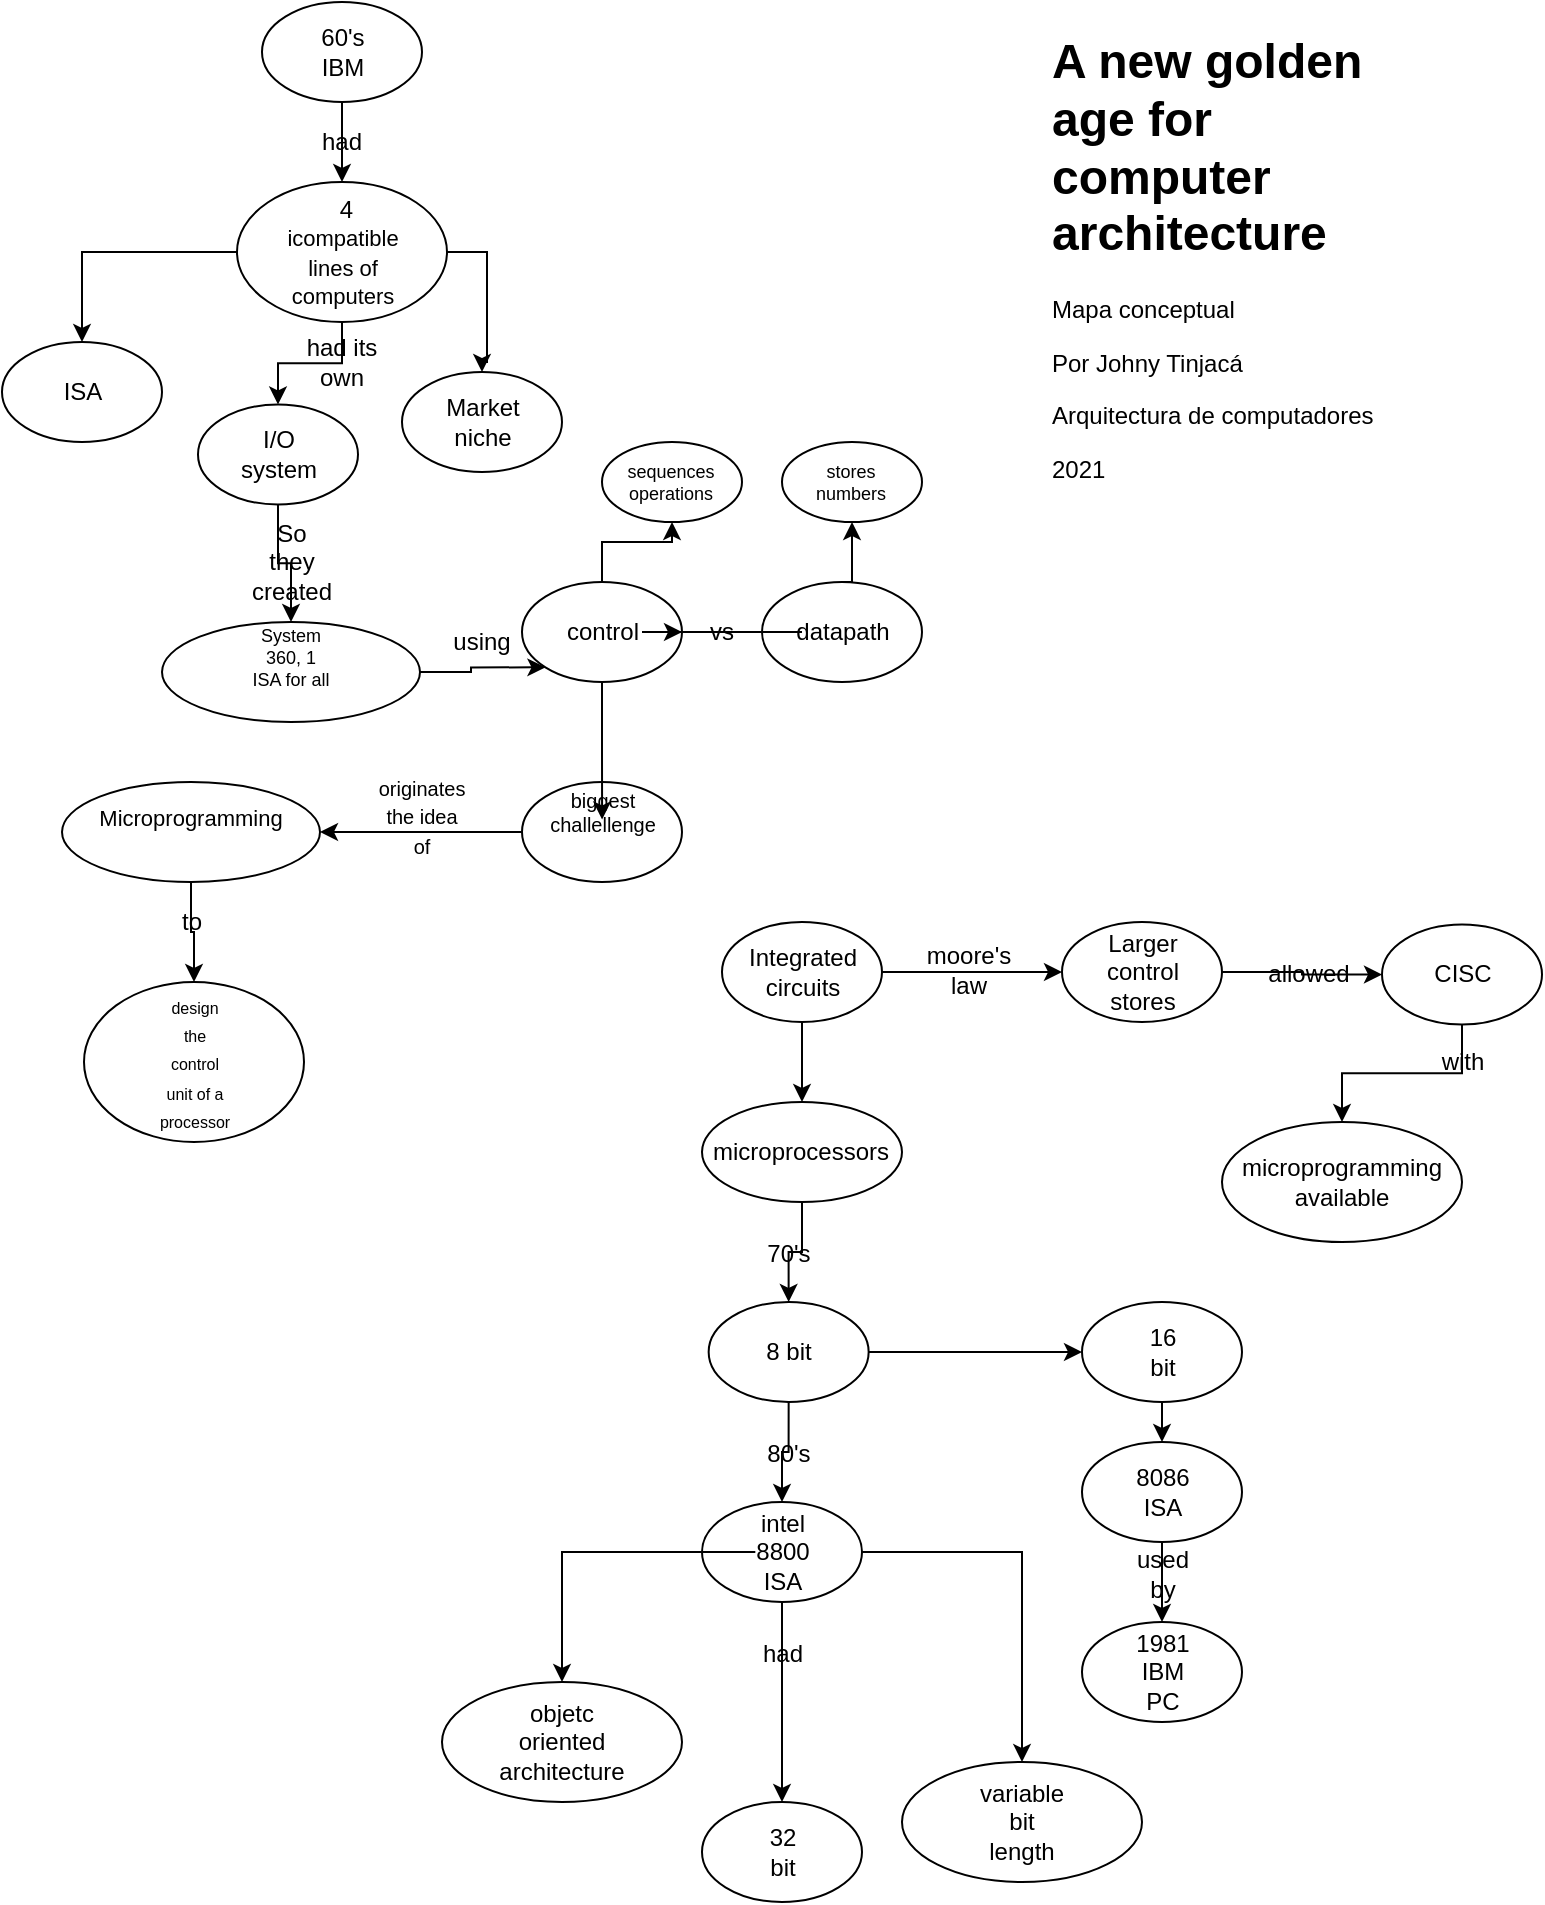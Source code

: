 <mxfile version="14.3.2" type="github" pages="5"><diagram id="qLD0O2Aa5aO02fUWwVIX" name="Page-1"><mxGraphModel dx="1317" dy="953" grid="1" gridSize="10" guides="1" tooltips="1" connect="1" arrows="1" fold="1" page="1" pageScale="1" pageWidth="850" pageHeight="1100" math="0" shadow="0"><root><mxCell id="0"/><mxCell id="1" parent="0"/><mxCell id="M1RPHVQKHQUa3mnMPGYl-2" value="&lt;div&gt;had&lt;/div&gt;" style="text;html=1;strokeColor=none;fillColor=none;align=center;verticalAlign=middle;whiteSpace=wrap;rounded=0;" vertex="1" parent="1"><mxGeometry x="190" y="100" width="40" height="20" as="geometry"/></mxCell><mxCell id="M1RPHVQKHQUa3mnMPGYl-4" value="" style="group" vertex="1" connectable="0" parent="1"><mxGeometry x="170" y="40" width="80" height="50" as="geometry"/></mxCell><mxCell id="M1RPHVQKHQUa3mnMPGYl-3" value="" style="ellipse;whiteSpace=wrap;html=1;" vertex="1" parent="M1RPHVQKHQUa3mnMPGYl-4"><mxGeometry width="80" height="50" as="geometry"/></mxCell><mxCell id="M1RPHVQKHQUa3mnMPGYl-1" value="&lt;div&gt;60's IBM&lt;/div&gt;" style="text;html=1;strokeColor=none;fillColor=none;align=center;verticalAlign=middle;whiteSpace=wrap;rounded=0;" vertex="1" parent="M1RPHVQKHQUa3mnMPGYl-4"><mxGeometry x="26.667" y="18.75" width="26.667" height="12.5" as="geometry"/></mxCell><mxCell id="M1RPHVQKHQUa3mnMPGYl-5" value="" style="group" vertex="1" connectable="0" parent="1"><mxGeometry x="157.5" y="130" width="105" height="70" as="geometry"/></mxCell><mxCell id="M1RPHVQKHQUa3mnMPGYl-6" value="" style="ellipse;whiteSpace=wrap;html=1;" vertex="1" parent="M1RPHVQKHQUa3mnMPGYl-5"><mxGeometry width="105.0" height="70" as="geometry"/></mxCell><mxCell id="M1RPHVQKHQUa3mnMPGYl-7" value="&amp;nbsp;4 &lt;font style=&quot;font-size: 11px&quot;&gt;icompatible lines of computers&lt;/font&gt;" style="text;html=1;strokeColor=none;fillColor=none;align=center;verticalAlign=middle;whiteSpace=wrap;rounded=0;" vertex="1" parent="M1RPHVQKHQUa3mnMPGYl-5"><mxGeometry x="35.0" y="26.25" width="35.0" height="17.5" as="geometry"/></mxCell><mxCell id="M1RPHVQKHQUa3mnMPGYl-8" value="&lt;div&gt;had its own&lt;br&gt;&lt;/div&gt;" style="text;html=1;strokeColor=none;fillColor=none;align=center;verticalAlign=middle;whiteSpace=wrap;rounded=0;" vertex="1" parent="1"><mxGeometry x="190" y="210" width="40" height="20" as="geometry"/></mxCell><mxCell id="M1RPHVQKHQUa3mnMPGYl-9" value="" style="ellipse;whiteSpace=wrap;html=1;" vertex="1" parent="1"><mxGeometry x="40" y="210" width="80" height="50" as="geometry"/></mxCell><mxCell id="M1RPHVQKHQUa3mnMPGYl-10" value="ISA" style="text;html=1;strokeColor=none;fillColor=none;align=center;verticalAlign=middle;whiteSpace=wrap;rounded=0;" vertex="1" parent="1"><mxGeometry x="66.667" y="228.75" width="26.667" height="12.5" as="geometry"/></mxCell><mxCell id="M1RPHVQKHQUa3mnMPGYl-42" style="edgeStyle=orthogonalEdgeStyle;rounded=0;orthogonalLoop=1;jettySize=auto;html=1;exitX=0.5;exitY=1;exitDx=0;exitDy=0;entryX=0.5;entryY=0;entryDx=0;entryDy=0;" edge="1" parent="1" source="M1RPHVQKHQUa3mnMPGYl-11" target="M1RPHVQKHQUa3mnMPGYl-16"><mxGeometry relative="1" as="geometry"/></mxCell><mxCell id="M1RPHVQKHQUa3mnMPGYl-11" value="" style="ellipse;whiteSpace=wrap;html=1;" vertex="1" parent="1"><mxGeometry x="138" y="241.25" width="80" height="50" as="geometry"/></mxCell><mxCell id="M1RPHVQKHQUa3mnMPGYl-12" value="&lt;div&gt;I/O system&lt;/div&gt;" style="text;html=1;strokeColor=none;fillColor=none;align=center;verticalAlign=middle;whiteSpace=wrap;rounded=0;" vertex="1" parent="1"><mxGeometry x="164.667" y="260" width="26.667" height="12.5" as="geometry"/></mxCell><mxCell id="M1RPHVQKHQUa3mnMPGYl-13" value="" style="ellipse;whiteSpace=wrap;html=1;" vertex="1" parent="1"><mxGeometry x="240" y="225" width="80" height="50" as="geometry"/></mxCell><mxCell id="M1RPHVQKHQUa3mnMPGYl-14" value="Market niche" style="text;html=1;strokeColor=none;fillColor=none;align=center;verticalAlign=middle;whiteSpace=wrap;rounded=0;" vertex="1" parent="1"><mxGeometry x="266.667" y="243.75" width="26.667" height="12.5" as="geometry"/></mxCell><mxCell id="M1RPHVQKHQUa3mnMPGYl-15" value="&lt;div&gt;So they created&lt;/div&gt;" style="text;html=1;strokeColor=none;fillColor=none;align=center;verticalAlign=middle;whiteSpace=wrap;rounded=0;" vertex="1" parent="1"><mxGeometry x="164.67" y="310" width="40" height="20" as="geometry"/></mxCell><mxCell id="M1RPHVQKHQUa3mnMPGYl-18" value="" style="group" vertex="1" connectable="0" parent="1"><mxGeometry x="120" y="350" width="129" height="50" as="geometry"/></mxCell><mxCell id="M1RPHVQKHQUa3mnMPGYl-16" value="" style="ellipse;whiteSpace=wrap;html=1;" vertex="1" parent="M1RPHVQKHQUa3mnMPGYl-18"><mxGeometry width="129" height="50" as="geometry"/></mxCell><mxCell id="M1RPHVQKHQUa3mnMPGYl-17" value="&lt;div style=&quot;font-size: 9px&quot;&gt;System 360, 1 ISA for all&lt;/div&gt;&lt;div&gt;&lt;br&gt;&lt;/div&gt;" style="text;html=1;strokeColor=none;fillColor=none;align=center;verticalAlign=middle;whiteSpace=wrap;rounded=0;" vertex="1" parent="M1RPHVQKHQUa3mnMPGYl-18"><mxGeometry x="43.0" y="18.75" width="43.0" height="12.5" as="geometry"/></mxCell><mxCell id="M1RPHVQKHQUa3mnMPGYl-21" value="" style="group" vertex="1" connectable="0" parent="1"><mxGeometry x="300" y="330" width="80" height="50" as="geometry"/></mxCell><mxCell id="M1RPHVQKHQUa3mnMPGYl-19" value="" style="ellipse;whiteSpace=wrap;html=1;" vertex="1" parent="M1RPHVQKHQUa3mnMPGYl-21"><mxGeometry width="80" height="50" as="geometry"/></mxCell><mxCell id="M1RPHVQKHQUa3mnMPGYl-20" value="control" style="text;html=1;strokeColor=none;fillColor=none;align=center;verticalAlign=middle;whiteSpace=wrap;rounded=0;" vertex="1" parent="M1RPHVQKHQUa3mnMPGYl-21"><mxGeometry x="26.667" y="18.75" width="26.667" height="12.5" as="geometry"/></mxCell><mxCell id="M1RPHVQKHQUa3mnMPGYl-22" value="" style="group" vertex="1" connectable="0" parent="1"><mxGeometry x="420" y="330" width="80" height="50" as="geometry"/></mxCell><mxCell id="M1RPHVQKHQUa3mnMPGYl-23" value="" style="ellipse;whiteSpace=wrap;html=1;" vertex="1" parent="M1RPHVQKHQUa3mnMPGYl-22"><mxGeometry width="80" height="50" as="geometry"/></mxCell><mxCell id="M1RPHVQKHQUa3mnMPGYl-24" value="datapath" style="text;html=1;strokeColor=none;fillColor=none;align=center;verticalAlign=middle;whiteSpace=wrap;rounded=0;" vertex="1" parent="M1RPHVQKHQUa3mnMPGYl-22"><mxGeometry x="26.667" y="18.75" width="26.667" height="12.5" as="geometry"/></mxCell><mxCell id="M1RPHVQKHQUa3mnMPGYl-25" value="&lt;div&gt;vs&lt;br&gt;&lt;/div&gt;" style="text;html=1;strokeColor=none;fillColor=none;align=center;verticalAlign=middle;whiteSpace=wrap;rounded=0;" vertex="1" parent="1"><mxGeometry x="380" y="345" width="40" height="20" as="geometry"/></mxCell><mxCell id="M1RPHVQKHQUa3mnMPGYl-26" value="using" style="text;html=1;strokeColor=none;fillColor=none;align=center;verticalAlign=middle;whiteSpace=wrap;rounded=0;" vertex="1" parent="1"><mxGeometry x="260" y="350" width="40" height="20" as="geometry"/></mxCell><mxCell id="M1RPHVQKHQUa3mnMPGYl-29" value="" style="group" vertex="1" connectable="0" parent="1"><mxGeometry x="340" y="260" width="70" height="40" as="geometry"/></mxCell><mxCell id="M1RPHVQKHQUa3mnMPGYl-27" value="" style="ellipse;whiteSpace=wrap;html=1;" vertex="1" parent="M1RPHVQKHQUa3mnMPGYl-29"><mxGeometry width="70" height="40" as="geometry"/></mxCell><mxCell id="M1RPHVQKHQUa3mnMPGYl-28" value="&lt;div style=&quot;font-size: 9px&quot;&gt;&lt;font style=&quot;font-size: 9px&quot;&gt;sequences operations&lt;/font&gt;&lt;/div&gt;" style="text;html=1;strokeColor=none;fillColor=none;align=center;verticalAlign=middle;whiteSpace=wrap;rounded=0;" vertex="1" parent="M1RPHVQKHQUa3mnMPGYl-29"><mxGeometry x="23.333" y="15" width="23.333" height="10" as="geometry"/></mxCell><mxCell id="M1RPHVQKHQUa3mnMPGYl-31" value="" style="group" vertex="1" connectable="0" parent="1"><mxGeometry x="430" y="260" width="70" height="40" as="geometry"/></mxCell><mxCell id="M1RPHVQKHQUa3mnMPGYl-32" value="" style="ellipse;whiteSpace=wrap;html=1;" vertex="1" parent="M1RPHVQKHQUa3mnMPGYl-31"><mxGeometry width="70" height="40" as="geometry"/></mxCell><mxCell id="M1RPHVQKHQUa3mnMPGYl-33" value="&lt;div style=&quot;font-size: 9px&quot;&gt;stores numbers&lt;br&gt;&lt;/div&gt;" style="text;html=1;strokeColor=none;fillColor=none;align=center;verticalAlign=middle;whiteSpace=wrap;rounded=0;" vertex="1" parent="M1RPHVQKHQUa3mnMPGYl-31"><mxGeometry x="23.333" y="15" width="23.333" height="10" as="geometry"/></mxCell><mxCell id="M1RPHVQKHQUa3mnMPGYl-35" style="edgeStyle=orthogonalEdgeStyle;rounded=0;orthogonalLoop=1;jettySize=auto;html=1;exitX=0.5;exitY=0;exitDx=0;exitDy=0;" edge="1" parent="1" source="M1RPHVQKHQUa3mnMPGYl-19" target="M1RPHVQKHQUa3mnMPGYl-27"><mxGeometry relative="1" as="geometry"/></mxCell><mxCell id="M1RPHVQKHQUa3mnMPGYl-36" style="edgeStyle=orthogonalEdgeStyle;rounded=0;orthogonalLoop=1;jettySize=auto;html=1;exitX=0.5;exitY=0;exitDx=0;exitDy=0;entryX=0.5;entryY=1;entryDx=0;entryDy=0;" edge="1" parent="1" source="M1RPHVQKHQUa3mnMPGYl-23" target="M1RPHVQKHQUa3mnMPGYl-32"><mxGeometry relative="1" as="geometry"/></mxCell><mxCell id="M1RPHVQKHQUa3mnMPGYl-37" style="edgeStyle=orthogonalEdgeStyle;rounded=0;orthogonalLoop=1;jettySize=auto;html=1;exitX=1;exitY=0.5;exitDx=0;exitDy=0;entryX=0;entryY=1;entryDx=0;entryDy=0;" edge="1" parent="1" source="M1RPHVQKHQUa3mnMPGYl-16" target="M1RPHVQKHQUa3mnMPGYl-19"><mxGeometry relative="1" as="geometry"/></mxCell><mxCell id="M1RPHVQKHQUa3mnMPGYl-38" style="edgeStyle=orthogonalEdgeStyle;rounded=0;orthogonalLoop=1;jettySize=auto;html=1;exitX=1;exitY=0.5;exitDx=0;exitDy=0;entryX=0;entryY=0.5;entryDx=0;entryDy=0;" edge="1" parent="1" source="M1RPHVQKHQUa3mnMPGYl-25" target="M1RPHVQKHQUa3mnMPGYl-25"><mxGeometry relative="1" as="geometry"/></mxCell><mxCell id="M1RPHVQKHQUa3mnMPGYl-39" style="edgeStyle=orthogonalEdgeStyle;rounded=0;orthogonalLoop=1;jettySize=auto;html=1;exitX=0;exitY=0.5;exitDx=0;exitDy=0;" edge="1" parent="1" source="M1RPHVQKHQUa3mnMPGYl-6" target="M1RPHVQKHQUa3mnMPGYl-9"><mxGeometry relative="1" as="geometry"/></mxCell><mxCell id="M1RPHVQKHQUa3mnMPGYl-40" style="edgeStyle=orthogonalEdgeStyle;rounded=0;orthogonalLoop=1;jettySize=auto;html=1;exitX=0.5;exitY=1;exitDx=0;exitDy=0;entryX=0.5;entryY=0;entryDx=0;entryDy=0;" edge="1" parent="1" source="M1RPHVQKHQUa3mnMPGYl-6" target="M1RPHVQKHQUa3mnMPGYl-11"><mxGeometry relative="1" as="geometry"/></mxCell><mxCell id="M1RPHVQKHQUa3mnMPGYl-41" style="edgeStyle=orthogonalEdgeStyle;rounded=0;orthogonalLoop=1;jettySize=auto;html=1;exitX=1;exitY=0.5;exitDx=0;exitDy=0;entryX=0.5;entryY=0;entryDx=0;entryDy=0;" edge="1" parent="1" source="M1RPHVQKHQUa3mnMPGYl-6" target="M1RPHVQKHQUa3mnMPGYl-13"><mxGeometry relative="1" as="geometry"/></mxCell><mxCell id="M1RPHVQKHQUa3mnMPGYl-43" style="edgeStyle=orthogonalEdgeStyle;rounded=0;orthogonalLoop=1;jettySize=auto;html=1;exitX=0.5;exitY=1;exitDx=0;exitDy=0;entryX=0.5;entryY=0;entryDx=0;entryDy=0;" edge="1" parent="1" source="M1RPHVQKHQUa3mnMPGYl-3" target="M1RPHVQKHQUa3mnMPGYl-6"><mxGeometry relative="1" as="geometry"/></mxCell><mxCell id="M1RPHVQKHQUa3mnMPGYl-46" value="" style="group" vertex="1" connectable="0" parent="1"><mxGeometry x="400" y="500" width="80" height="50" as="geometry"/></mxCell><mxCell id="M1RPHVQKHQUa3mnMPGYl-44" value="" style="ellipse;whiteSpace=wrap;html=1;" vertex="1" parent="M1RPHVQKHQUa3mnMPGYl-46"><mxGeometry width="80" height="50" as="geometry"/></mxCell><mxCell id="M1RPHVQKHQUa3mnMPGYl-45" value="Integrated circuits" style="text;html=1;strokeColor=none;fillColor=none;align=center;verticalAlign=middle;whiteSpace=wrap;rounded=0;" vertex="1" parent="M1RPHVQKHQUa3mnMPGYl-46"><mxGeometry x="26.667" y="18.75" width="26.667" height="12.5" as="geometry"/></mxCell><mxCell id="M1RPHVQKHQUa3mnMPGYl-47" value="" style="group" vertex="1" connectable="0" parent="1"><mxGeometry x="300" y="430" width="80" height="50" as="geometry"/></mxCell><mxCell id="M1RPHVQKHQUa3mnMPGYl-48" value="" style="ellipse;whiteSpace=wrap;html=1;" vertex="1" parent="M1RPHVQKHQUa3mnMPGYl-47"><mxGeometry width="80" height="50" as="geometry"/></mxCell><mxCell id="M1RPHVQKHQUa3mnMPGYl-49" value="&lt;div style=&quot;font-size: 10px&quot;&gt;biggest challellenge&lt;/div&gt;&lt;div&gt;&lt;br&gt;&lt;/div&gt;" style="text;html=1;strokeColor=none;fillColor=none;align=center;verticalAlign=middle;whiteSpace=wrap;rounded=0;" vertex="1" parent="M1RPHVQKHQUa3mnMPGYl-47"><mxGeometry x="26.667" y="18.75" width="26.667" height="9" as="geometry"/></mxCell><mxCell id="M1RPHVQKHQUa3mnMPGYl-50" value="&lt;font size=&quot;1&quot;&gt;originates the idea of&lt;br&gt;&lt;/font&gt;" style="text;html=1;strokeColor=none;fillColor=none;align=center;verticalAlign=middle;whiteSpace=wrap;rounded=0;" vertex="1" parent="1"><mxGeometry x="230" y="437" width="40" height="20" as="geometry"/></mxCell><mxCell id="M1RPHVQKHQUa3mnMPGYl-51" value="" style="group" vertex="1" connectable="0" parent="1"><mxGeometry x="70" y="430" width="129" height="50" as="geometry"/></mxCell><mxCell id="M1RPHVQKHQUa3mnMPGYl-52" value="" style="ellipse;whiteSpace=wrap;html=1;" vertex="1" parent="M1RPHVQKHQUa3mnMPGYl-51"><mxGeometry width="129" height="50" as="geometry"/></mxCell><mxCell id="M1RPHVQKHQUa3mnMPGYl-53" value="&lt;div style=&quot;font-size: 11px&quot;&gt;Microprogramming&lt;/div&gt;&lt;div&gt;&lt;br&gt;&lt;/div&gt;" style="text;html=1;strokeColor=none;fillColor=none;align=center;verticalAlign=middle;whiteSpace=wrap;rounded=0;" vertex="1" parent="M1RPHVQKHQUa3mnMPGYl-51"><mxGeometry x="43.0" y="18.75" width="43.0" height="12.5" as="geometry"/></mxCell><mxCell id="M1RPHVQKHQUa3mnMPGYl-54" style="edgeStyle=orthogonalEdgeStyle;rounded=0;orthogonalLoop=1;jettySize=auto;html=1;exitX=0.5;exitY=1;exitDx=0;exitDy=0;" edge="1" parent="1" source="M1RPHVQKHQUa3mnMPGYl-19" target="M1RPHVQKHQUa3mnMPGYl-49"><mxGeometry relative="1" as="geometry"/></mxCell><mxCell id="M1RPHVQKHQUa3mnMPGYl-55" style="edgeStyle=orthogonalEdgeStyle;rounded=0;orthogonalLoop=1;jettySize=auto;html=1;exitX=0;exitY=0.5;exitDx=0;exitDy=0;entryX=1;entryY=0.5;entryDx=0;entryDy=0;" edge="1" parent="1" source="M1RPHVQKHQUa3mnMPGYl-48" target="M1RPHVQKHQUa3mnMPGYl-52"><mxGeometry relative="1" as="geometry"/></mxCell><mxCell id="M1RPHVQKHQUa3mnMPGYl-56" value="to" style="text;html=1;strokeColor=none;fillColor=none;align=center;verticalAlign=middle;whiteSpace=wrap;rounded=0;" vertex="1" parent="1"><mxGeometry x="114.5" y="490" width="40" height="20" as="geometry"/></mxCell><mxCell id="M1RPHVQKHQUa3mnMPGYl-57" value="" style="group" vertex="1" connectable="0" parent="1"><mxGeometry x="81" y="530" width="110" height="80" as="geometry"/></mxCell><mxCell id="M1RPHVQKHQUa3mnMPGYl-58" value="" style="ellipse;whiteSpace=wrap;html=1;" vertex="1" parent="M1RPHVQKHQUa3mnMPGYl-57"><mxGeometry width="110" height="80" as="geometry"/></mxCell><mxCell id="M1RPHVQKHQUa3mnMPGYl-59" value="&lt;font style=&quot;font-size: 8px&quot;&gt;design the control unit of a processor&lt;/font&gt;" style="text;html=1;strokeColor=none;fillColor=none;align=center;verticalAlign=middle;whiteSpace=wrap;rounded=0;" vertex="1" parent="M1RPHVQKHQUa3mnMPGYl-57"><mxGeometry x="36.667" y="30" width="36.667" height="20" as="geometry"/></mxCell><mxCell id="M1RPHVQKHQUa3mnMPGYl-62" style="edgeStyle=orthogonalEdgeStyle;rounded=0;orthogonalLoop=1;jettySize=auto;html=1;exitX=0.5;exitY=1;exitDx=0;exitDy=0;entryX=0.5;entryY=0;entryDx=0;entryDy=0;" edge="1" parent="1" source="M1RPHVQKHQUa3mnMPGYl-52" target="M1RPHVQKHQUa3mnMPGYl-58"><mxGeometry relative="1" as="geometry"/></mxCell><mxCell id="M1RPHVQKHQUa3mnMPGYl-63" value="moore's law" style="text;html=1;strokeColor=none;fillColor=none;align=center;verticalAlign=middle;whiteSpace=wrap;rounded=0;" vertex="1" parent="1"><mxGeometry x="509.997" y="517.5" width="26.667" height="12.5" as="geometry"/></mxCell><mxCell id="M1RPHVQKHQUa3mnMPGYl-64" value="" style="group" vertex="1" connectable="0" parent="1"><mxGeometry x="570" y="500" width="80" height="50" as="geometry"/></mxCell><mxCell id="M1RPHVQKHQUa3mnMPGYl-65" value="" style="ellipse;whiteSpace=wrap;html=1;" vertex="1" parent="M1RPHVQKHQUa3mnMPGYl-64"><mxGeometry width="80" height="50" as="geometry"/></mxCell><mxCell id="M1RPHVQKHQUa3mnMPGYl-66" value="Larger control stores" style="text;html=1;strokeColor=none;fillColor=none;align=center;verticalAlign=middle;whiteSpace=wrap;rounded=0;" vertex="1" parent="M1RPHVQKHQUa3mnMPGYl-64"><mxGeometry x="26.667" y="18.75" width="26.667" height="12.5" as="geometry"/></mxCell><mxCell id="M1RPHVQKHQUa3mnMPGYl-67" value="allowed" style="text;html=1;strokeColor=none;fillColor=none;align=center;verticalAlign=middle;whiteSpace=wrap;rounded=0;" vertex="1" parent="1"><mxGeometry x="679.997" y="520" width="26.667" height="12.5" as="geometry"/></mxCell><mxCell id="M1RPHVQKHQUa3mnMPGYl-71" value="" style="group" vertex="1" connectable="0" parent="1"><mxGeometry x="730" y="501.25" width="80" height="50" as="geometry"/></mxCell><mxCell id="M1RPHVQKHQUa3mnMPGYl-72" value="" style="ellipse;whiteSpace=wrap;html=1;" vertex="1" parent="M1RPHVQKHQUa3mnMPGYl-71"><mxGeometry width="80" height="50" as="geometry"/></mxCell><mxCell id="M1RPHVQKHQUa3mnMPGYl-73" value="CISC" style="text;html=1;strokeColor=none;fillColor=none;align=center;verticalAlign=middle;whiteSpace=wrap;rounded=0;" vertex="1" parent="M1RPHVQKHQUa3mnMPGYl-71"><mxGeometry x="26.667" y="18.75" width="26.667" height="12.5" as="geometry"/></mxCell><mxCell id="M1RPHVQKHQUa3mnMPGYl-76" value="with" style="text;html=1;strokeColor=none;fillColor=none;align=center;verticalAlign=middle;whiteSpace=wrap;rounded=0;" vertex="1" parent="1"><mxGeometry x="756.667" y="563.75" width="26.667" height="12.5" as="geometry"/></mxCell><mxCell id="M1RPHVQKHQUa3mnMPGYl-77" value="" style="group" vertex="1" connectable="0" parent="1"><mxGeometry x="650" y="600" width="120" height="60" as="geometry"/></mxCell><mxCell id="M1RPHVQKHQUa3mnMPGYl-78" value="" style="ellipse;whiteSpace=wrap;html=1;" vertex="1" parent="M1RPHVQKHQUa3mnMPGYl-77"><mxGeometry width="120" height="60" as="geometry"/></mxCell><mxCell id="M1RPHVQKHQUa3mnMPGYl-79" value="microprogramming available" style="text;html=1;strokeColor=none;fillColor=none;align=center;verticalAlign=middle;whiteSpace=wrap;rounded=0;" vertex="1" parent="M1RPHVQKHQUa3mnMPGYl-77"><mxGeometry x="40.0" y="22.5" width="40.0" height="15" as="geometry"/></mxCell><mxCell id="M1RPHVQKHQUa3mnMPGYl-80" value="" style="group" vertex="1" connectable="0" parent="1"><mxGeometry x="390" y="590" width="100" height="50" as="geometry"/></mxCell><mxCell id="M1RPHVQKHQUa3mnMPGYl-81" value="" style="ellipse;whiteSpace=wrap;html=1;" vertex="1" parent="M1RPHVQKHQUa3mnMPGYl-80"><mxGeometry width="100" height="50" as="geometry"/></mxCell><mxCell id="M1RPHVQKHQUa3mnMPGYl-82" value="microprocessors" style="text;html=1;strokeColor=none;fillColor=none;align=center;verticalAlign=middle;whiteSpace=wrap;rounded=0;" vertex="1" parent="M1RPHVQKHQUa3mnMPGYl-80"><mxGeometry x="33.333" y="18.75" width="33.333" height="12.5" as="geometry"/></mxCell><mxCell id="M1RPHVQKHQUa3mnMPGYl-83" value="70's" style="text;html=1;strokeColor=none;fillColor=none;align=center;verticalAlign=middle;whiteSpace=wrap;rounded=0;" vertex="1" parent="1"><mxGeometry x="419.997" y="660" width="26.667" height="12.5" as="geometry"/></mxCell><mxCell id="M1RPHVQKHQUa3mnMPGYl-84" value="" style="group" vertex="1" connectable="0" parent="1"><mxGeometry x="393.33" y="690" width="80" height="50" as="geometry"/></mxCell><mxCell id="M1RPHVQKHQUa3mnMPGYl-85" value="" style="ellipse;whiteSpace=wrap;html=1;" vertex="1" parent="M1RPHVQKHQUa3mnMPGYl-84"><mxGeometry width="80" height="50" as="geometry"/></mxCell><mxCell id="M1RPHVQKHQUa3mnMPGYl-86" value="8 bit" style="text;html=1;strokeColor=none;fillColor=none;align=center;verticalAlign=middle;whiteSpace=wrap;rounded=0;" vertex="1" parent="M1RPHVQKHQUa3mnMPGYl-84"><mxGeometry x="26.667" y="18.75" width="26.667" height="12.5" as="geometry"/></mxCell><mxCell id="M1RPHVQKHQUa3mnMPGYl-91" value="" style="group" vertex="1" connectable="0" parent="1"><mxGeometry x="580" y="690" width="80" height="50" as="geometry"/></mxCell><mxCell id="M1RPHVQKHQUa3mnMPGYl-92" value="" style="ellipse;whiteSpace=wrap;html=1;" vertex="1" parent="M1RPHVQKHQUa3mnMPGYl-91"><mxGeometry width="80" height="50" as="geometry"/></mxCell><mxCell id="M1RPHVQKHQUa3mnMPGYl-93" value="16 bit" style="text;html=1;strokeColor=none;fillColor=none;align=center;verticalAlign=middle;whiteSpace=wrap;rounded=0;" vertex="1" parent="M1RPHVQKHQUa3mnMPGYl-91"><mxGeometry x="26.667" y="18.75" width="26.667" height="12.5" as="geometry"/></mxCell><mxCell id="M1RPHVQKHQUa3mnMPGYl-94" value="" style="group" vertex="1" connectable="0" parent="1"><mxGeometry x="580" y="760" width="80" height="50" as="geometry"/></mxCell><mxCell id="M1RPHVQKHQUa3mnMPGYl-95" value="" style="ellipse;whiteSpace=wrap;html=1;" vertex="1" parent="M1RPHVQKHQUa3mnMPGYl-94"><mxGeometry width="80" height="50" as="geometry"/></mxCell><mxCell id="M1RPHVQKHQUa3mnMPGYl-96" value="8086 ISA" style="text;html=1;strokeColor=none;fillColor=none;align=center;verticalAlign=middle;whiteSpace=wrap;rounded=0;" vertex="1" parent="M1RPHVQKHQUa3mnMPGYl-94"><mxGeometry x="26.667" y="18.75" width="26.667" height="12.5" as="geometry"/></mxCell><mxCell id="M1RPHVQKHQUa3mnMPGYl-97" value="used by" style="text;html=1;strokeColor=none;fillColor=none;align=center;verticalAlign=middle;whiteSpace=wrap;rounded=0;" vertex="1" parent="1"><mxGeometry x="606.667" y="820" width="26.667" height="12.5" as="geometry"/></mxCell><mxCell id="M1RPHVQKHQUa3mnMPGYl-98" value="" style="group" vertex="1" connectable="0" parent="1"><mxGeometry x="580" y="850" width="80" height="50" as="geometry"/></mxCell><mxCell id="M1RPHVQKHQUa3mnMPGYl-99" value="" style="ellipse;whiteSpace=wrap;html=1;" vertex="1" parent="M1RPHVQKHQUa3mnMPGYl-98"><mxGeometry width="80" height="50" as="geometry"/></mxCell><mxCell id="M1RPHVQKHQUa3mnMPGYl-100" value="1981 IBM PC" style="text;html=1;strokeColor=none;fillColor=none;align=center;verticalAlign=middle;whiteSpace=wrap;rounded=0;" vertex="1" parent="M1RPHVQKHQUa3mnMPGYl-98"><mxGeometry x="26.667" y="18.75" width="26.667" height="12.5" as="geometry"/></mxCell><mxCell id="M1RPHVQKHQUa3mnMPGYl-102" value="80's" style="text;html=1;strokeColor=none;fillColor=none;align=center;verticalAlign=middle;whiteSpace=wrap;rounded=0;" vertex="1" parent="1"><mxGeometry x="419.997" y="760" width="26.667" height="12.5" as="geometry"/></mxCell><mxCell id="M1RPHVQKHQUa3mnMPGYl-103" value="" style="group" vertex="1" connectable="0" parent="1"><mxGeometry x="390" y="790" width="80" height="50" as="geometry"/></mxCell><mxCell id="M1RPHVQKHQUa3mnMPGYl-104" value="" style="ellipse;whiteSpace=wrap;html=1;" vertex="1" parent="M1RPHVQKHQUa3mnMPGYl-103"><mxGeometry width="80" height="50" as="geometry"/></mxCell><mxCell id="M1RPHVQKHQUa3mnMPGYl-105" value="&lt;div&gt;intel 8800 ISA&lt;/div&gt;" style="text;html=1;strokeColor=none;fillColor=none;align=center;verticalAlign=middle;whiteSpace=wrap;rounded=0;" vertex="1" parent="M1RPHVQKHQUa3mnMPGYl-103"><mxGeometry x="26.667" y="18.75" width="26.667" height="12.5" as="geometry"/></mxCell><mxCell id="M1RPHVQKHQUa3mnMPGYl-106" value="had" style="text;html=1;strokeColor=none;fillColor=none;align=center;verticalAlign=middle;whiteSpace=wrap;rounded=0;" vertex="1" parent="1"><mxGeometry x="416.667" y="860" width="26.667" height="12.5" as="geometry"/></mxCell><mxCell id="M1RPHVQKHQUa3mnMPGYl-107" value="" style="group" vertex="1" connectable="0" parent="1"><mxGeometry x="260" y="880" width="120" height="60" as="geometry"/></mxCell><mxCell id="M1RPHVQKHQUa3mnMPGYl-108" value="" style="ellipse;whiteSpace=wrap;html=1;" vertex="1" parent="M1RPHVQKHQUa3mnMPGYl-107"><mxGeometry width="120" height="60" as="geometry"/></mxCell><mxCell id="M1RPHVQKHQUa3mnMPGYl-109" value="objetc oriented architecture" style="text;html=1;strokeColor=none;fillColor=none;align=center;verticalAlign=middle;whiteSpace=wrap;rounded=0;" vertex="1" parent="M1RPHVQKHQUa3mnMPGYl-107"><mxGeometry x="40.0" y="22.5" width="40.0" height="15" as="geometry"/></mxCell><mxCell id="M1RPHVQKHQUa3mnMPGYl-110" value="" style="group" vertex="1" connectable="0" parent="1"><mxGeometry x="390" y="940" width="80" height="50" as="geometry"/></mxCell><mxCell id="M1RPHVQKHQUa3mnMPGYl-111" value="" style="ellipse;whiteSpace=wrap;html=1;" vertex="1" parent="M1RPHVQKHQUa3mnMPGYl-110"><mxGeometry width="80" height="50" as="geometry"/></mxCell><mxCell id="M1RPHVQKHQUa3mnMPGYl-112" value="32 bit" style="text;html=1;strokeColor=none;fillColor=none;align=center;verticalAlign=middle;whiteSpace=wrap;rounded=0;" vertex="1" parent="M1RPHVQKHQUa3mnMPGYl-110"><mxGeometry x="26.667" y="18.75" width="26.667" height="12.5" as="geometry"/></mxCell><mxCell id="M1RPHVQKHQUa3mnMPGYl-113" value="" style="group" vertex="1" connectable="0" parent="1"><mxGeometry x="490" y="920" width="120" height="60" as="geometry"/></mxCell><mxCell id="M1RPHVQKHQUa3mnMPGYl-114" value="" style="ellipse;whiteSpace=wrap;html=1;" vertex="1" parent="M1RPHVQKHQUa3mnMPGYl-113"><mxGeometry width="120" height="60" as="geometry"/></mxCell><mxCell id="M1RPHVQKHQUa3mnMPGYl-115" value="variable bit length" style="text;html=1;strokeColor=none;fillColor=none;align=center;verticalAlign=middle;whiteSpace=wrap;rounded=0;" vertex="1" parent="M1RPHVQKHQUa3mnMPGYl-113"><mxGeometry x="40.0" y="22.5" width="40.0" height="15" as="geometry"/></mxCell><mxCell id="M1RPHVQKHQUa3mnMPGYl-116" style="edgeStyle=orthogonalEdgeStyle;rounded=0;orthogonalLoop=1;jettySize=auto;html=1;exitX=1;exitY=0.5;exitDx=0;exitDy=0;entryX=0;entryY=0.5;entryDx=0;entryDy=0;" edge="1" parent="1" source="M1RPHVQKHQUa3mnMPGYl-44" target="M1RPHVQKHQUa3mnMPGYl-65"><mxGeometry relative="1" as="geometry"/></mxCell><mxCell id="M1RPHVQKHQUa3mnMPGYl-117" style="edgeStyle=orthogonalEdgeStyle;rounded=0;orthogonalLoop=1;jettySize=auto;html=1;exitX=1;exitY=0.5;exitDx=0;exitDy=0;entryX=0;entryY=0.5;entryDx=0;entryDy=0;" edge="1" parent="1" source="M1RPHVQKHQUa3mnMPGYl-65" target="M1RPHVQKHQUa3mnMPGYl-72"><mxGeometry relative="1" as="geometry"/></mxCell><mxCell id="M1RPHVQKHQUa3mnMPGYl-118" style="edgeStyle=orthogonalEdgeStyle;rounded=0;orthogonalLoop=1;jettySize=auto;html=1;exitX=0.5;exitY=1;exitDx=0;exitDy=0;entryX=0.5;entryY=0;entryDx=0;entryDy=0;" edge="1" parent="1" source="M1RPHVQKHQUa3mnMPGYl-72" target="M1RPHVQKHQUa3mnMPGYl-78"><mxGeometry relative="1" as="geometry"/></mxCell><mxCell id="M1RPHVQKHQUa3mnMPGYl-119" style="edgeStyle=orthogonalEdgeStyle;rounded=0;orthogonalLoop=1;jettySize=auto;html=1;exitX=0.5;exitY=1;exitDx=0;exitDy=0;" edge="1" parent="1" source="M1RPHVQKHQUa3mnMPGYl-44" target="M1RPHVQKHQUa3mnMPGYl-81"><mxGeometry relative="1" as="geometry"/></mxCell><mxCell id="M1RPHVQKHQUa3mnMPGYl-120" style="edgeStyle=orthogonalEdgeStyle;rounded=0;orthogonalLoop=1;jettySize=auto;html=1;exitX=0.5;exitY=1;exitDx=0;exitDy=0;entryX=0.5;entryY=0;entryDx=0;entryDy=0;" edge="1" parent="1" source="M1RPHVQKHQUa3mnMPGYl-81" target="M1RPHVQKHQUa3mnMPGYl-85"><mxGeometry relative="1" as="geometry"/></mxCell><mxCell id="M1RPHVQKHQUa3mnMPGYl-121" style="edgeStyle=orthogonalEdgeStyle;rounded=0;orthogonalLoop=1;jettySize=auto;html=1;exitX=1;exitY=0.5;exitDx=0;exitDy=0;entryX=0;entryY=0.5;entryDx=0;entryDy=0;" edge="1" parent="1" source="M1RPHVQKHQUa3mnMPGYl-85" target="M1RPHVQKHQUa3mnMPGYl-92"><mxGeometry relative="1" as="geometry"/></mxCell><mxCell id="M1RPHVQKHQUa3mnMPGYl-122" style="edgeStyle=orthogonalEdgeStyle;rounded=0;orthogonalLoop=1;jettySize=auto;html=1;exitX=0.5;exitY=1;exitDx=0;exitDy=0;entryX=0.5;entryY=0;entryDx=0;entryDy=0;" edge="1" parent="1" source="M1RPHVQKHQUa3mnMPGYl-85" target="M1RPHVQKHQUa3mnMPGYl-104"><mxGeometry relative="1" as="geometry"/></mxCell><mxCell id="M1RPHVQKHQUa3mnMPGYl-123" style="edgeStyle=orthogonalEdgeStyle;rounded=0;orthogonalLoop=1;jettySize=auto;html=1;exitX=0.5;exitY=1;exitDx=0;exitDy=0;entryX=0.5;entryY=0;entryDx=0;entryDy=0;" edge="1" parent="1" source="M1RPHVQKHQUa3mnMPGYl-92" target="M1RPHVQKHQUa3mnMPGYl-95"><mxGeometry relative="1" as="geometry"/></mxCell><mxCell id="M1RPHVQKHQUa3mnMPGYl-124" style="edgeStyle=orthogonalEdgeStyle;rounded=0;orthogonalLoop=1;jettySize=auto;html=1;" edge="1" parent="1" source="M1RPHVQKHQUa3mnMPGYl-105" target="M1RPHVQKHQUa3mnMPGYl-108"><mxGeometry relative="1" as="geometry"/></mxCell><mxCell id="M1RPHVQKHQUa3mnMPGYl-125" style="edgeStyle=orthogonalEdgeStyle;rounded=0;orthogonalLoop=1;jettySize=auto;html=1;exitX=0.5;exitY=1;exitDx=0;exitDy=0;entryX=0.5;entryY=0;entryDx=0;entryDy=0;" edge="1" parent="1" source="M1RPHVQKHQUa3mnMPGYl-104" target="M1RPHVQKHQUa3mnMPGYl-111"><mxGeometry relative="1" as="geometry"/></mxCell><mxCell id="M1RPHVQKHQUa3mnMPGYl-126" style="edgeStyle=orthogonalEdgeStyle;rounded=0;orthogonalLoop=1;jettySize=auto;html=1;exitX=0.5;exitY=1;exitDx=0;exitDy=0;entryX=0.5;entryY=0;entryDx=0;entryDy=0;" edge="1" parent="1" source="M1RPHVQKHQUa3mnMPGYl-95" target="M1RPHVQKHQUa3mnMPGYl-99"><mxGeometry relative="1" as="geometry"/></mxCell><mxCell id="M1RPHVQKHQUa3mnMPGYl-127" style="edgeStyle=orthogonalEdgeStyle;rounded=0;orthogonalLoop=1;jettySize=auto;html=1;exitX=1;exitY=0.5;exitDx=0;exitDy=0;" edge="1" parent="1" source="M1RPHVQKHQUa3mnMPGYl-104" target="M1RPHVQKHQUa3mnMPGYl-114"><mxGeometry relative="1" as="geometry"/></mxCell><mxCell id="M1RPHVQKHQUa3mnMPGYl-128" value="&lt;h1&gt;A new golden age for computer architecture&lt;br&gt;&lt;/h1&gt;&lt;p&gt;Mapa conceptual&lt;br&gt;&lt;/p&gt;&lt;p&gt;Por Johny Tinjacá&lt;/p&gt;&lt;p&gt;Arquitectura de computadores&lt;/p&gt;&lt;div&gt;2021&lt;br&gt;&lt;/div&gt;&lt;div&gt;&lt;br&gt;&lt;/div&gt;" style="text;html=1;strokeColor=none;fillColor=none;spacing=5;spacingTop=-20;whiteSpace=wrap;overflow=hidden;rounded=0;" vertex="1" parent="1"><mxGeometry x="560" y="50" width="200" height="240" as="geometry"/></mxCell></root></mxGraphModel></diagram><diagram id="mHhCMjrHHMJTdsytND2u" name="Page-2"><mxGraphModel dx="1113" dy="766" grid="1" gridSize="10" guides="1" tooltips="1" connect="1" arrows="1" fold="1" page="1" pageScale="1" pageWidth="850" pageHeight="1100" math="0" shadow="0"><root><mxCell id="rN0SQbLirJZcbDsK4sfs-0"/><mxCell id="rN0SQbLirJZcbDsK4sfs-1" parent="rN0SQbLirJZcbDsK4sfs-0"/><mxCell id="TEJmKvMYXQb3KIOLrM8z-0" value="&lt;h1&gt;A new golden age for computer architecture&lt;br&gt;&lt;/h1&gt;&lt;p&gt;Mapa conceptual&lt;br&gt;&lt;/p&gt;&lt;p&gt;Por Johny Tinjacá&lt;/p&gt;&lt;p&gt;Arquitectura de computadores&lt;/p&gt;&lt;div&gt;2021&lt;br&gt;&lt;/div&gt;&lt;div&gt;&lt;br&gt;&lt;/div&gt;" style="text;html=1;strokeColor=none;fillColor=none;spacing=5;spacingTop=-20;whiteSpace=wrap;overflow=hidden;rounded=0;" vertex="1" parent="rN0SQbLirJZcbDsK4sfs-1"><mxGeometry x="560" y="50" width="200" height="240" as="geometry"/></mxCell><mxCell id="TEJmKvMYXQb3KIOLrM8z-1" value="from" style="text;html=1;strokeColor=none;fillColor=none;align=center;verticalAlign=middle;whiteSpace=wrap;rounded=0;" vertex="1" parent="rN0SQbLirJZcbDsK4sfs-1"><mxGeometry x="60" y="120" width="40" height="20" as="geometry"/></mxCell><mxCell id="_SkLMqPjx3e8rIA4SKt0-0" value="" style="group" vertex="1" connectable="0" parent="rN0SQbLirJZcbDsK4sfs-1"><mxGeometry x="120" y="100" width="80" height="50" as="geometry"/></mxCell><mxCell id="_SkLMqPjx3e8rIA4SKt0-1" value="" style="ellipse;whiteSpace=wrap;html=1;" vertex="1" parent="_SkLMqPjx3e8rIA4SKt0-0"><mxGeometry width="80" height="50" as="geometry"/></mxCell><mxCell id="_SkLMqPjx3e8rIA4SKt0-2" value="CISC" style="text;html=1;strokeColor=none;fillColor=none;align=center;verticalAlign=middle;whiteSpace=wrap;rounded=0;" vertex="1" parent="_SkLMqPjx3e8rIA4SKt0-0"><mxGeometry x="26.667" y="18.75" width="26.667" height="12.5" as="geometry"/></mxCell><mxCell id="_SkLMqPjx3e8rIA4SKt0-3" value="to" style="text;html=1;strokeColor=none;fillColor=none;align=center;verticalAlign=middle;whiteSpace=wrap;rounded=0;" vertex="1" parent="rN0SQbLirJZcbDsK4sfs-1"><mxGeometry x="230" y="115" width="40" height="20" as="geometry"/></mxCell><mxCell id="_SkLMqPjx3e8rIA4SKt0-4" value="" style="group" vertex="1" connectable="0" parent="rN0SQbLirJZcbDsK4sfs-1"><mxGeometry x="290" y="100" width="80" height="50" as="geometry"/></mxCell><mxCell id="_SkLMqPjx3e8rIA4SKt0-5" value="" style="ellipse;whiteSpace=wrap;html=1;" vertex="1" parent="_SkLMqPjx3e8rIA4SKt0-4"><mxGeometry width="80" height="50" as="geometry"/></mxCell><mxCell id="_SkLMqPjx3e8rIA4SKt0-6" value="RISC" style="text;html=1;strokeColor=none;fillColor=none;align=center;verticalAlign=middle;whiteSpace=wrap;rounded=0;" vertex="1" parent="_SkLMqPjx3e8rIA4SKt0-4"><mxGeometry x="26.667" y="18.75" width="26.667" height="12.5" as="geometry"/></mxCell><mxCell id="_SkLMqPjx3e8rIA4SKt0-7" value="goal" style="text;html=1;strokeColor=none;fillColor=none;align=center;verticalAlign=middle;whiteSpace=wrap;rounded=0;" vertex="1" parent="rN0SQbLirJZcbDsK4sfs-1"><mxGeometry x="100" y="180" width="40" height="20" as="geometry"/></mxCell><mxCell id="_SkLMqPjx3e8rIA4SKt0-8" value="" style="group" vertex="1" connectable="0" parent="rN0SQbLirJZcbDsK4sfs-1"><mxGeometry x="70" y="220" width="80" height="50" as="geometry"/></mxCell><mxCell id="_SkLMqPjx3e8rIA4SKt0-9" value="" style="ellipse;whiteSpace=wrap;html=1;" vertex="1" parent="_SkLMqPjx3e8rIA4SKt0-8"><mxGeometry width="80" height="50" as="geometry"/></mxCell><mxCell id="_SkLMqPjx3e8rIA4SKt0-10" value="&lt;div&gt;complete task&lt;/div&gt;" style="text;html=1;strokeColor=none;fillColor=none;align=center;verticalAlign=middle;whiteSpace=wrap;rounded=0;" vertex="1" parent="_SkLMqPjx3e8rIA4SKt0-8"><mxGeometry x="26.667" y="18.75" width="26.667" height="12.5" as="geometry"/></mxCell><mxCell id="_SkLMqPjx3e8rIA4SKt0-11" value="in" style="text;html=1;strokeColor=none;fillColor=none;align=center;verticalAlign=middle;whiteSpace=wrap;rounded=0;" vertex="1" parent="rN0SQbLirJZcbDsK4sfs-1"><mxGeometry x="80" y="290" width="40" height="20" as="geometry"/></mxCell><mxCell id="_SkLMqPjx3e8rIA4SKt0-12" value="" style="group" vertex="1" connectable="0" parent="rN0SQbLirJZcbDsK4sfs-1"><mxGeometry x="50" y="320" width="90" height="60" as="geometry"/></mxCell><mxCell id="_SkLMqPjx3e8rIA4SKt0-13" value="" style="ellipse;whiteSpace=wrap;html=1;" vertex="1" parent="_SkLMqPjx3e8rIA4SKt0-12"><mxGeometry width="90" height="60" as="geometry"/></mxCell><mxCell id="_SkLMqPjx3e8rIA4SKt0-14" value="few lines of assemby" style="text;html=1;strokeColor=none;fillColor=none;align=center;verticalAlign=middle;whiteSpace=wrap;rounded=0;" vertex="1" parent="_SkLMqPjx3e8rIA4SKt0-12"><mxGeometry x="30.0" y="22.5" width="30.0" height="15" as="geometry"/></mxCell><mxCell id="_SkLMqPjx3e8rIA4SKt0-15" value="uses" style="text;html=1;strokeColor=none;fillColor=none;align=center;verticalAlign=middle;whiteSpace=wrap;rounded=0;" vertex="1" parent="rN0SQbLirJZcbDsK4sfs-1"><mxGeometry x="60" y="400" width="40" height="20" as="geometry"/></mxCell><mxCell id="_SkLMqPjx3e8rIA4SKt0-17" value="" style="group" vertex="1" connectable="0" parent="rN0SQbLirJZcbDsK4sfs-1"><mxGeometry x="45" y="680" width="80" height="50" as="geometry"/></mxCell><mxCell id="_SkLMqPjx3e8rIA4SKt0-18" value="" style="ellipse;whiteSpace=wrap;html=1;" vertex="1" parent="_SkLMqPjx3e8rIA4SKt0-17"><mxGeometry width="80" height="50" as="geometry"/></mxCell><mxCell id="_SkLMqPjx3e8rIA4SKt0-19" value="MULT" style="text;html=1;strokeColor=none;fillColor=none;align=center;verticalAlign=middle;whiteSpace=wrap;rounded=0;" vertex="1" parent="_SkLMqPjx3e8rIA4SKt0-17"><mxGeometry x="26.667" y="18.75" width="26.667" height="12.5" as="geometry"/></mxCell><mxCell id="_SkLMqPjx3e8rIA4SKt0-20" value="AS" style="text;html=1;strokeColor=none;fillColor=none;align=center;verticalAlign=middle;whiteSpace=wrap;rounded=0;" vertex="1" parent="rN0SQbLirJZcbDsK4sfs-1"><mxGeometry x="135" y="695" width="40" height="20" as="geometry"/></mxCell><mxCell id="_SkLMqPjx3e8rIA4SKt0-21" value="" style="group" vertex="1" connectable="0" parent="rN0SQbLirJZcbDsK4sfs-1"><mxGeometry x="175" y="680" width="80" height="50" as="geometry"/></mxCell><mxCell id="_SkLMqPjx3e8rIA4SKt0-22" value="" style="ellipse;whiteSpace=wrap;html=1;" vertex="1" parent="_SkLMqPjx3e8rIA4SKt0-21"><mxGeometry width="80" height="50" as="geometry"/></mxCell><mxCell id="_SkLMqPjx3e8rIA4SKt0-23" value="complex instruction" style="text;html=1;strokeColor=none;fillColor=none;align=center;verticalAlign=middle;whiteSpace=wrap;rounded=0;" vertex="1" parent="_SkLMqPjx3e8rIA4SKt0-21"><mxGeometry x="26.667" y="18.75" width="26.667" height="12.5" as="geometry"/></mxCell><mxCell id="_SkLMqPjx3e8rIA4SKt0-24" value="operates" style="text;html=1;strokeColor=none;fillColor=none;align=center;verticalAlign=middle;whiteSpace=wrap;rounded=0;" vertex="1" parent="rN0SQbLirJZcbDsK4sfs-1"><mxGeometry x="275" y="695" width="40" height="20" as="geometry"/></mxCell><mxCell id="_SkLMqPjx3e8rIA4SKt0-25" value="" style="group" vertex="1" connectable="0" parent="rN0SQbLirJZcbDsK4sfs-1"><mxGeometry x="340" y="680" width="85" height="60" as="geometry"/></mxCell><mxCell id="_SkLMqPjx3e8rIA4SKt0-26" value="" style="ellipse;whiteSpace=wrap;html=1;" vertex="1" parent="_SkLMqPjx3e8rIA4SKt0-25"><mxGeometry width="85" height="60" as="geometry"/></mxCell><mxCell id="_SkLMqPjx3e8rIA4SKt0-27" value="directly on memory" style="text;html=1;strokeColor=none;fillColor=none;align=center;verticalAlign=middle;whiteSpace=wrap;rounded=0;" vertex="1" parent="_SkLMqPjx3e8rIA4SKt0-25"><mxGeometry x="28.333" y="22.5" width="28.333" height="15" as="geometry"/></mxCell><mxCell id="_SkLMqPjx3e8rIA4SKt0-29" value="goal" style="text;html=1;strokeColor=none;fillColor=none;align=center;verticalAlign=middle;whiteSpace=wrap;rounded=0;" vertex="1" parent="rN0SQbLirJZcbDsK4sfs-1"><mxGeometry x="310" y="180" width="40" height="20" as="geometry"/></mxCell><mxCell id="_SkLMqPjx3e8rIA4SKt0-30" value="" style="group" vertex="1" connectable="0" parent="rN0SQbLirJZcbDsK4sfs-1"><mxGeometry x="290" y="220" width="80" height="50" as="geometry"/></mxCell><mxCell id="_SkLMqPjx3e8rIA4SKt0-31" value="" style="ellipse;whiteSpace=wrap;html=1;" vertex="1" parent="_SkLMqPjx3e8rIA4SKt0-30"><mxGeometry width="80" height="50" as="geometry"/></mxCell><mxCell id="_SkLMqPjx3e8rIA4SKt0-32" value="&lt;div&gt;simplify &lt;br&gt;&lt;/div&gt;" style="text;html=1;strokeColor=none;fillColor=none;align=center;verticalAlign=middle;whiteSpace=wrap;rounded=0;" vertex="1" parent="_SkLMqPjx3e8rIA4SKt0-30"><mxGeometry x="26.667" y="18.75" width="26.667" height="12.5" as="geometry"/></mxCell><mxCell id="_SkLMqPjx3e8rIA4SKt0-34" value="use" style="text;html=1;strokeColor=none;fillColor=none;align=center;verticalAlign=middle;whiteSpace=wrap;rounded=0;" vertex="1" parent="rN0SQbLirJZcbDsK4sfs-1"><mxGeometry x="305" y="290" width="40" height="20" as="geometry"/></mxCell><mxCell id="_SkLMqPjx3e8rIA4SKt0-35" value="" style="group" vertex="1" connectable="0" parent="rN0SQbLirJZcbDsK4sfs-1"><mxGeometry x="280" y="320" width="120" height="80" as="geometry"/></mxCell><mxCell id="_SkLMqPjx3e8rIA4SKt0-36" value="" style="ellipse;whiteSpace=wrap;html=1;" vertex="1" parent="_SkLMqPjx3e8rIA4SKt0-35"><mxGeometry width="120" height="80" as="geometry"/></mxCell><mxCell id="_SkLMqPjx3e8rIA4SKt0-37" value="simple instructions executed within one clock cycle" style="text;html=1;strokeColor=none;fillColor=none;align=center;verticalAlign=middle;whiteSpace=wrap;rounded=0;" vertex="1" parent="_SkLMqPjx3e8rIA4SKt0-35"><mxGeometry x="40.0" y="30" width="40.0" height="20" as="geometry"/></mxCell><mxCell id="_SkLMqPjx3e8rIA4SKt0-38" value="one MULT is divided into" style="text;html=1;strokeColor=none;fillColor=none;align=center;verticalAlign=middle;whiteSpace=wrap;rounded=0;" vertex="1" parent="rN0SQbLirJZcbDsK4sfs-1"><mxGeometry x="425" y="350" width="40" height="20" as="geometry"/></mxCell><mxCell id="_SkLMqPjx3e8rIA4SKt0-39" value="" style="group" vertex="1" connectable="0" parent="rN0SQbLirJZcbDsK4sfs-1"><mxGeometry x="260" y="440" width="80" height="50" as="geometry"/></mxCell><mxCell id="_SkLMqPjx3e8rIA4SKt0-40" value="" style="ellipse;whiteSpace=wrap;html=1;" vertex="1" parent="_SkLMqPjx3e8rIA4SKt0-39"><mxGeometry width="80" height="50" as="geometry"/></mxCell><mxCell id="_SkLMqPjx3e8rIA4SKt0-41" value="LOAD" style="text;html=1;strokeColor=none;fillColor=none;align=center;verticalAlign=middle;whiteSpace=wrap;rounded=0;" vertex="1" parent="_SkLMqPjx3e8rIA4SKt0-39"><mxGeometry x="26.667" y="18.75" width="26.667" height="12.5" as="geometry"/></mxCell><mxCell id="_SkLMqPjx3e8rIA4SKt0-42" value="" style="group" vertex="1" connectable="0" parent="rN0SQbLirJZcbDsK4sfs-1"><mxGeometry x="370" y="440" width="80" height="50" as="geometry"/></mxCell><mxCell id="_SkLMqPjx3e8rIA4SKt0-43" value="" style="ellipse;whiteSpace=wrap;html=1;" vertex="1" parent="_SkLMqPjx3e8rIA4SKt0-42"><mxGeometry width="80" height="50" as="geometry"/></mxCell><mxCell id="_SkLMqPjx3e8rIA4SKt0-44" value="PROD" style="text;html=1;strokeColor=none;fillColor=none;align=center;verticalAlign=middle;whiteSpace=wrap;rounded=0;" vertex="1" parent="_SkLMqPjx3e8rIA4SKt0-42"><mxGeometry x="26.667" y="18.75" width="26.667" height="12.5" as="geometry"/></mxCell><mxCell id="_SkLMqPjx3e8rIA4SKt0-45" value="" style="group" vertex="1" connectable="0" parent="rN0SQbLirJZcbDsK4sfs-1"><mxGeometry x="470" y="440" width="80" height="50" as="geometry"/></mxCell><mxCell id="_SkLMqPjx3e8rIA4SKt0-46" value="" style="ellipse;whiteSpace=wrap;html=1;" vertex="1" parent="_SkLMqPjx3e8rIA4SKt0-45"><mxGeometry width="80" height="50" as="geometry"/></mxCell><mxCell id="_SkLMqPjx3e8rIA4SKt0-47" value="STORE" style="text;html=1;strokeColor=none;fillColor=none;align=center;verticalAlign=middle;whiteSpace=wrap;rounded=0;" vertex="1" parent="_SkLMqPjx3e8rIA4SKt0-45"><mxGeometry x="26.667" y="18.75" width="26.667" height="12.5" as="geometry"/></mxCell><mxCell id="_SkLMqPjx3e8rIA4SKt0-48" value="" style="group" vertex="1" connectable="0" parent="rN0SQbLirJZcbDsK4sfs-1"><mxGeometry x="230" y="530" width="130" height="90" as="geometry"/></mxCell><mxCell id="_SkLMqPjx3e8rIA4SKt0-49" value="" style="ellipse;whiteSpace=wrap;html=1;" vertex="1" parent="_SkLMqPjx3e8rIA4SKt0-48"><mxGeometry width="130" height="90" as="geometry"/></mxCell><mxCell id="_SkLMqPjx3e8rIA4SKt0-50" value="from memory to register" style="text;html=1;strokeColor=none;fillColor=none;align=center;verticalAlign=middle;whiteSpace=wrap;rounded=0;" vertex="1" parent="_SkLMqPjx3e8rIA4SKt0-48"><mxGeometry x="43.333" y="33.75" width="43.333" height="22.5" as="geometry"/></mxCell><mxCell id="_SkLMqPjx3e8rIA4SKt0-51" value="" style="group" vertex="1" connectable="0" parent="rN0SQbLirJZcbDsK4sfs-1"><mxGeometry x="370" y="530" width="140" height="110" as="geometry"/></mxCell><mxCell id="_SkLMqPjx3e8rIA4SKt0-52" value="" style="ellipse;whiteSpace=wrap;html=1;" vertex="1" parent="_SkLMqPjx3e8rIA4SKt0-51"><mxGeometry width="140" height="110.0" as="geometry"/></mxCell><mxCell id="_SkLMqPjx3e8rIA4SKt0-53" value="finds product of two operands located in the Reg" style="text;html=1;strokeColor=none;fillColor=none;align=center;verticalAlign=middle;whiteSpace=wrap;rounded=0;" vertex="1" parent="_SkLMqPjx3e8rIA4SKt0-51"><mxGeometry x="46.667" y="41.25" width="46.667" height="27.5" as="geometry"/></mxCell><mxCell id="_SkLMqPjx3e8rIA4SKt0-54" value="moves data" style="text;whiteSpace=wrap;html=1;" vertex="1" parent="rN0SQbLirJZcbDsK4sfs-1"><mxGeometry x="260" y="500" width="90" height="30" as="geometry"/></mxCell><mxCell id="_SkLMqPjx3e8rIA4SKt0-55" value="moves data" style="text;whiteSpace=wrap;html=1;" vertex="1" parent="rN0SQbLirJZcbDsK4sfs-1"><mxGeometry x="465" y="500" width="90" height="30" as="geometry"/></mxCell><mxCell id="_SkLMqPjx3e8rIA4SKt0-56" value="" style="group" vertex="1" connectable="0" parent="rN0SQbLirJZcbDsK4sfs-1"><mxGeometry x="530" y="540" width="130" height="90" as="geometry"/></mxCell><mxCell id="_SkLMqPjx3e8rIA4SKt0-57" value="" style="ellipse;whiteSpace=wrap;html=1;" vertex="1" parent="_SkLMqPjx3e8rIA4SKt0-56"><mxGeometry width="130" height="90" as="geometry"/></mxCell><mxCell id="_SkLMqPjx3e8rIA4SKt0-58" value="from register to memory bank" style="text;html=1;strokeColor=none;fillColor=none;align=center;verticalAlign=middle;whiteSpace=wrap;rounded=0;" vertex="1" parent="_SkLMqPjx3e8rIA4SKt0-56"><mxGeometry x="43.333" y="33.75" width="43.333" height="22.5" as="geometry"/></mxCell><mxCell id="_SkLMqPjx3e8rIA4SKt0-59" style="edgeStyle=orthogonalEdgeStyle;rounded=0;orthogonalLoop=1;jettySize=auto;html=1;exitX=1;exitY=0.5;exitDx=0;exitDy=0;entryX=0;entryY=0.5;entryDx=0;entryDy=0;" edge="1" parent="rN0SQbLirJZcbDsK4sfs-1" source="_SkLMqPjx3e8rIA4SKt0-1" target="_SkLMqPjx3e8rIA4SKt0-5"><mxGeometry relative="1" as="geometry"><mxPoint x="280.0" y="124.647" as="targetPoint"/></mxGeometry></mxCell><mxCell id="_SkLMqPjx3e8rIA4SKt0-60" style="edgeStyle=orthogonalEdgeStyle;rounded=0;orthogonalLoop=1;jettySize=auto;html=1;exitX=0.5;exitY=1;exitDx=0;exitDy=0;entryX=0.5;entryY=0;entryDx=0;entryDy=0;" edge="1" parent="rN0SQbLirJZcbDsK4sfs-1" source="_SkLMqPjx3e8rIA4SKt0-1" target="_SkLMqPjx3e8rIA4SKt0-9"><mxGeometry relative="1" as="geometry"/></mxCell><mxCell id="_SkLMqPjx3e8rIA4SKt0-61" style="edgeStyle=orthogonalEdgeStyle;rounded=0;orthogonalLoop=1;jettySize=auto;html=1;exitX=0.5;exitY=1;exitDx=0;exitDy=0;entryX=0.5;entryY=0;entryDx=0;entryDy=0;" edge="1" parent="rN0SQbLirJZcbDsK4sfs-1" source="_SkLMqPjx3e8rIA4SKt0-5" target="_SkLMqPjx3e8rIA4SKt0-31"><mxGeometry relative="1" as="geometry"/></mxCell><mxCell id="_SkLMqPjx3e8rIA4SKt0-62" style="edgeStyle=orthogonalEdgeStyle;rounded=0;orthogonalLoop=1;jettySize=auto;html=1;exitX=0.5;exitY=1;exitDx=0;exitDy=0;entryX=0.5;entryY=0;entryDx=0;entryDy=0;" edge="1" parent="rN0SQbLirJZcbDsK4sfs-1" source="_SkLMqPjx3e8rIA4SKt0-9" target="_SkLMqPjx3e8rIA4SKt0-13"><mxGeometry relative="1" as="geometry"/></mxCell><mxCell id="_SkLMqPjx3e8rIA4SKt0-63" style="edgeStyle=orthogonalEdgeStyle;rounded=0;orthogonalLoop=1;jettySize=auto;html=1;exitX=0.5;exitY=1;exitDx=0;exitDy=0;entryX=0.5;entryY=0;entryDx=0;entryDy=0;" edge="1" parent="rN0SQbLirJZcbDsK4sfs-1" source="_SkLMqPjx3e8rIA4SKt0-13" target="_SkLMqPjx3e8rIA4SKt0-18"><mxGeometry relative="1" as="geometry"/></mxCell><mxCell id="_SkLMqPjx3e8rIA4SKt0-64" style="edgeStyle=orthogonalEdgeStyle;rounded=0;orthogonalLoop=1;jettySize=auto;html=1;exitX=1;exitY=0.5;exitDx=0;exitDy=0;entryX=0;entryY=0.5;entryDx=0;entryDy=0;" edge="1" parent="rN0SQbLirJZcbDsK4sfs-1" source="_SkLMqPjx3e8rIA4SKt0-18" target="_SkLMqPjx3e8rIA4SKt0-22"><mxGeometry relative="1" as="geometry"/></mxCell><mxCell id="_SkLMqPjx3e8rIA4SKt0-65" style="edgeStyle=orthogonalEdgeStyle;rounded=0;orthogonalLoop=1;jettySize=auto;html=1;exitX=1;exitY=0.5;exitDx=0;exitDy=0;entryX=0.001;entryY=0.391;entryDx=0;entryDy=0;entryPerimeter=0;" edge="1" parent="rN0SQbLirJZcbDsK4sfs-1" source="_SkLMqPjx3e8rIA4SKt0-22" target="_SkLMqPjx3e8rIA4SKt0-26"><mxGeometry relative="1" as="geometry"/></mxCell><mxCell id="_SkLMqPjx3e8rIA4SKt0-66" style="edgeStyle=orthogonalEdgeStyle;rounded=0;orthogonalLoop=1;jettySize=auto;html=1;exitX=0.5;exitY=1;exitDx=0;exitDy=0;entryX=0.415;entryY=-0.001;entryDx=0;entryDy=0;entryPerimeter=0;" edge="1" parent="rN0SQbLirJZcbDsK4sfs-1" source="_SkLMqPjx3e8rIA4SKt0-31" target="_SkLMqPjx3e8rIA4SKt0-36"><mxGeometry relative="1" as="geometry"/></mxCell><mxCell id="_SkLMqPjx3e8rIA4SKt0-68" style="edgeStyle=orthogonalEdgeStyle;rounded=0;orthogonalLoop=1;jettySize=auto;html=1;exitX=0;exitY=1;exitDx=0;exitDy=0;" edge="1" parent="rN0SQbLirJZcbDsK4sfs-1" source="_SkLMqPjx3e8rIA4SKt0-36" target="_SkLMqPjx3e8rIA4SKt0-40"><mxGeometry relative="1" as="geometry"/></mxCell><mxCell id="_SkLMqPjx3e8rIA4SKt0-69" style="edgeStyle=orthogonalEdgeStyle;rounded=0;orthogonalLoop=1;jettySize=auto;html=1;exitX=0.5;exitY=1;exitDx=0;exitDy=0;entryX=0.5;entryY=0;entryDx=0;entryDy=0;" edge="1" parent="rN0SQbLirJZcbDsK4sfs-1" source="_SkLMqPjx3e8rIA4SKt0-36" target="_SkLMqPjx3e8rIA4SKt0-43"><mxGeometry relative="1" as="geometry"/></mxCell><mxCell id="_SkLMqPjx3e8rIA4SKt0-70" style="edgeStyle=orthogonalEdgeStyle;rounded=0;orthogonalLoop=1;jettySize=auto;html=1;exitX=1;exitY=1;exitDx=0;exitDy=0;entryX=0.5;entryY=0;entryDx=0;entryDy=0;" edge="1" parent="rN0SQbLirJZcbDsK4sfs-1" source="_SkLMqPjx3e8rIA4SKt0-36" target="_SkLMqPjx3e8rIA4SKt0-46"><mxGeometry relative="1" as="geometry"/></mxCell><mxCell id="_SkLMqPjx3e8rIA4SKt0-71" style="edgeStyle=orthogonalEdgeStyle;rounded=0;orthogonalLoop=1;jettySize=auto;html=1;entryX=0.5;entryY=0;entryDx=0;entryDy=0;" edge="1" parent="rN0SQbLirJZcbDsK4sfs-1" source="_SkLMqPjx3e8rIA4SKt0-41" target="_SkLMqPjx3e8rIA4SKt0-49"><mxGeometry relative="1" as="geometry"/></mxCell><mxCell id="_SkLMqPjx3e8rIA4SKt0-73" style="edgeStyle=orthogonalEdgeStyle;rounded=0;orthogonalLoop=1;jettySize=auto;html=1;exitX=0.5;exitY=1;exitDx=0;exitDy=0;entryX=0.5;entryY=0;entryDx=0;entryDy=0;" edge="1" parent="rN0SQbLirJZcbDsK4sfs-1" source="_SkLMqPjx3e8rIA4SKt0-43" target="_SkLMqPjx3e8rIA4SKt0-52"><mxGeometry relative="1" as="geometry"/></mxCell><mxCell id="_SkLMqPjx3e8rIA4SKt0-74" style="edgeStyle=orthogonalEdgeStyle;rounded=0;orthogonalLoop=1;jettySize=auto;html=1;exitX=1;exitY=0.5;exitDx=0;exitDy=0;entryX=0.5;entryY=0;entryDx=0;entryDy=0;" edge="1" parent="rN0SQbLirJZcbDsK4sfs-1" source="_SkLMqPjx3e8rIA4SKt0-46" target="_SkLMqPjx3e8rIA4SKt0-57"><mxGeometry relative="1" as="geometry"/></mxCell><mxCell id="_SkLMqPjx3e8rIA4SKt0-75" value="" style="group" vertex="1" connectable="0" parent="rN0SQbLirJZcbDsK4sfs-1"><mxGeometry x="50" y="780" width="80" height="50" as="geometry"/></mxCell><mxCell id="_SkLMqPjx3e8rIA4SKt0-76" value="" style="ellipse;whiteSpace=wrap;html=1;" vertex="1" parent="_SkLMqPjx3e8rIA4SKt0-75"><mxGeometry width="80" height="50" as="geometry"/></mxCell><mxCell id="_SkLMqPjx3e8rIA4SKt0-77" value="RISC" style="text;html=1;strokeColor=none;fillColor=none;align=center;verticalAlign=middle;whiteSpace=wrap;rounded=0;" vertex="1" parent="_SkLMqPjx3e8rIA4SKt0-75"><mxGeometry x="26.667" y="18.75" width="26.667" height="12.5" as="geometry"/></mxCell><mxCell id="_SkLMqPjx3e8rIA4SKt0-78" value="uses" style="text;html=1;strokeColor=none;fillColor=none;align=center;verticalAlign=middle;whiteSpace=wrap;rounded=0;" vertex="1" parent="rN0SQbLirJZcbDsK4sfs-1"><mxGeometry x="150" y="795" width="40" height="20" as="geometry"/></mxCell><mxCell id="_SkLMqPjx3e8rIA4SKt0-79" value="" style="group" vertex="1" connectable="0" parent="rN0SQbLirJZcbDsK4sfs-1"><mxGeometry x="210" y="780" width="80" height="50" as="geometry"/></mxCell><mxCell id="_SkLMqPjx3e8rIA4SKt0-80" value="" style="ellipse;whiteSpace=wrap;html=1;" vertex="1" parent="_SkLMqPjx3e8rIA4SKt0-79"><mxGeometry width="80" height="50" as="geometry"/></mxCell><mxCell id="_SkLMqPjx3e8rIA4SKt0-81" value="SRAM" style="text;html=1;strokeColor=none;fillColor=none;align=center;verticalAlign=middle;whiteSpace=wrap;rounded=0;" vertex="1" parent="_SkLMqPjx3e8rIA4SKt0-79"><mxGeometry x="26.667" y="18.75" width="26.667" height="12.5" as="geometry"/></mxCell><mxCell id="_SkLMqPjx3e8rIA4SKt0-82" value="" style="group" vertex="1" connectable="0" parent="rN0SQbLirJZcbDsK4sfs-1"><mxGeometry x="210" y="850" width="80" height="50" as="geometry"/></mxCell><mxCell id="_SkLMqPjx3e8rIA4SKt0-83" value="" style="ellipse;whiteSpace=wrap;html=1;" vertex="1" parent="_SkLMqPjx3e8rIA4SKt0-82"><mxGeometry width="80" height="50" as="geometry"/></mxCell><mxCell id="_SkLMqPjx3e8rIA4SKt0-84" value="SIMPLE ISA" style="text;html=1;strokeColor=none;fillColor=none;align=center;verticalAlign=middle;whiteSpace=wrap;rounded=0;" vertex="1" parent="_SkLMqPjx3e8rIA4SKt0-82"><mxGeometry x="26.667" y="18.75" width="26.667" height="12.5" as="geometry"/></mxCell><mxCell id="_SkLMqPjx3e8rIA4SKt0-85" value="with" style="text;html=1;strokeColor=none;fillColor=none;align=center;verticalAlign=middle;whiteSpace=wrap;rounded=0;" vertex="1" parent="rN0SQbLirJZcbDsK4sfs-1"><mxGeometry x="300" y="860" width="40" height="20" as="geometry"/></mxCell><mxCell id="_SkLMqPjx3e8rIA4SKt0-86" value="" style="group" vertex="1" connectable="0" parent="rN0SQbLirJZcbDsK4sfs-1"><mxGeometry x="360" y="830" width="120" height="50" as="geometry"/></mxCell><mxCell id="_SkLMqPjx3e8rIA4SKt0-87" value="" style="ellipse;whiteSpace=wrap;html=1;" vertex="1" parent="_SkLMqPjx3e8rIA4SKt0-86"><mxGeometry width="120" height="50" as="geometry"/></mxCell><mxCell id="_SkLMqPjx3e8rIA4SKt0-88" value="microinstructions" style="text;html=1;strokeColor=none;fillColor=none;align=center;verticalAlign=middle;whiteSpace=wrap;rounded=0;" vertex="1" parent="_SkLMqPjx3e8rIA4SKt0-86"><mxGeometry x="40.0" y="18.75" width="40.0" height="12.5" as="geometry"/></mxCell><mxCell id="_SkLMqPjx3e8rIA4SKt0-90" value="" style="group" vertex="1" connectable="0" parent="rN0SQbLirJZcbDsK4sfs-1"><mxGeometry x="360" y="900" width="120" height="50" as="geometry"/></mxCell><mxCell id="_SkLMqPjx3e8rIA4SKt0-91" value="" style="ellipse;whiteSpace=wrap;html=1;" vertex="1" parent="_SkLMqPjx3e8rIA4SKt0-90"><mxGeometry width="120" height="50" as="geometry"/></mxCell><mxCell id="_SkLMqPjx3e8rIA4SKt0-92" value="pipelined implementations" style="text;html=1;strokeColor=none;fillColor=none;align=center;verticalAlign=middle;whiteSpace=wrap;rounded=0;" vertex="1" parent="_SkLMqPjx3e8rIA4SKt0-90"><mxGeometry x="40.0" y="18.75" width="40.0" height="12.5" as="geometry"/></mxCell><mxCell id="_SkLMqPjx3e8rIA4SKt0-93" value="" style="group" vertex="1" connectable="0" parent="rN0SQbLirJZcbDsK4sfs-1"><mxGeometry x="30" y="870" width="120" height="50" as="geometry"/></mxCell><mxCell id="_SkLMqPjx3e8rIA4SKt0-94" value="" style="ellipse;whiteSpace=wrap;html=1;" vertex="1" parent="_SkLMqPjx3e8rIA4SKt0-93"><mxGeometry width="120" height="50" as="geometry"/></mxCell><mxCell id="_SkLMqPjx3e8rIA4SKt0-95" value="chip integration" style="text;html=1;strokeColor=none;fillColor=none;align=center;verticalAlign=middle;whiteSpace=wrap;rounded=0;" vertex="1" parent="_SkLMqPjx3e8rIA4SKt0-93"><mxGeometry x="40.0" y="18.75" width="40.0" height="12.5" as="geometry"/></mxCell><mxCell id="_SkLMqPjx3e8rIA4SKt0-96" value="benefits" style="text;html=1;strokeColor=none;fillColor=none;align=center;verticalAlign=middle;whiteSpace=wrap;rounded=0;" vertex="1" parent="rN0SQbLirJZcbDsK4sfs-1"><mxGeometry x="65" y="840" width="40" height="20" as="geometry"/></mxCell><mxCell id="_SkLMqPjx3e8rIA4SKt0-97" value="" style="group" vertex="1" connectable="0" parent="rN0SQbLirJZcbDsK4sfs-1"><mxGeometry x="550" y="720" width="80" height="50" as="geometry"/></mxCell><mxCell id="_SkLMqPjx3e8rIA4SKt0-98" value="" style="ellipse;whiteSpace=wrap;html=1;" vertex="1" parent="_SkLMqPjx3e8rIA4SKt0-97"><mxGeometry width="80" height="50" as="geometry"/></mxCell><mxCell id="_SkLMqPjx3e8rIA4SKt0-99" value="CISC" style="text;html=1;strokeColor=none;fillColor=none;align=center;verticalAlign=middle;whiteSpace=wrap;rounded=0;" vertex="1" parent="_SkLMqPjx3e8rIA4SKt0-97"><mxGeometry x="26.667" y="18.75" width="26.667" height="12.5" as="geometry"/></mxCell><mxCell id="_SkLMqPjx3e8rIA4SKt0-100" value="" style="group" vertex="1" connectable="0" parent="rN0SQbLirJZcbDsK4sfs-1"><mxGeometry x="530" y="804" width="120" height="50" as="geometry"/></mxCell><mxCell id="_SkLMqPjx3e8rIA4SKt0-101" value="" style="ellipse;whiteSpace=wrap;html=1;" vertex="1" parent="_SkLMqPjx3e8rIA4SKt0-100"><mxGeometry width="120" height="50" as="geometry"/></mxCell><mxCell id="_SkLMqPjx3e8rIA4SKt0-102" value="fewer instructions" style="text;html=1;strokeColor=none;fillColor=none;align=center;verticalAlign=middle;whiteSpace=wrap;rounded=0;" vertex="1" parent="_SkLMqPjx3e8rIA4SKt0-100"><mxGeometry x="40.0" y="18.75" width="40.0" height="12.5" as="geometry"/></mxCell><mxCell id="_SkLMqPjx3e8rIA4SKt0-106" value="executes" style="text;html=1;strokeColor=none;fillColor=none;align=center;verticalAlign=middle;whiteSpace=wrap;rounded=0;" vertex="1" parent="_SkLMqPjx3e8rIA4SKt0-100"><mxGeometry x="40" y="-24" width="40" height="20" as="geometry"/></mxCell><mxCell id="_SkLMqPjx3e8rIA4SKt0-103" value="" style="group" vertex="1" connectable="0" parent="rN0SQbLirJZcbDsK4sfs-1"><mxGeometry x="530" y="910" width="120" height="70" as="geometry"/></mxCell><mxCell id="_SkLMqPjx3e8rIA4SKt0-104" value="" style="ellipse;whiteSpace=wrap;html=1;" vertex="1" parent="_SkLMqPjx3e8rIA4SKt0-103"><mxGeometry width="120" height="70" as="geometry"/></mxCell><mxCell id="_SkLMqPjx3e8rIA4SKt0-105" value="&lt;div&gt;more clock cycles per instruction&lt;/div&gt;" style="text;html=1;strokeColor=none;fillColor=none;align=center;verticalAlign=middle;whiteSpace=wrap;rounded=0;" vertex="1" parent="_SkLMqPjx3e8rIA4SKt0-103"><mxGeometry x="40.0" y="26.25" width="40.0" height="17.5" as="geometry"/></mxCell><mxCell id="_SkLMqPjx3e8rIA4SKt0-107" value="but uses" style="text;html=1;strokeColor=none;fillColor=none;align=center;verticalAlign=middle;whiteSpace=wrap;rounded=0;" vertex="1" parent="rN0SQbLirJZcbDsK4sfs-1"><mxGeometry x="570" y="870" width="40" height="20" as="geometry"/></mxCell><mxCell id="_SkLMqPjx3e8rIA4SKt0-108" style="edgeStyle=orthogonalEdgeStyle;rounded=0;orthogonalLoop=1;jettySize=auto;html=1;exitX=1;exitY=0.5;exitDx=0;exitDy=0;entryX=0;entryY=0.5;entryDx=0;entryDy=0;" edge="1" parent="rN0SQbLirJZcbDsK4sfs-1" source="_SkLMqPjx3e8rIA4SKt0-76" target="_SkLMqPjx3e8rIA4SKt0-80"><mxGeometry relative="1" as="geometry"/></mxCell><mxCell id="_SkLMqPjx3e8rIA4SKt0-109" style="edgeStyle=orthogonalEdgeStyle;rounded=0;orthogonalLoop=1;jettySize=auto;html=1;exitX=1;exitY=1;exitDx=0;exitDy=0;entryX=0;entryY=0.5;entryDx=0;entryDy=0;" edge="1" parent="rN0SQbLirJZcbDsK4sfs-1" source="_SkLMqPjx3e8rIA4SKt0-76" target="_SkLMqPjx3e8rIA4SKt0-83"><mxGeometry relative="1" as="geometry"/></mxCell><mxCell id="_SkLMqPjx3e8rIA4SKt0-110" style="edgeStyle=orthogonalEdgeStyle;rounded=0;orthogonalLoop=1;jettySize=auto;html=1;exitX=0.5;exitY=1;exitDx=0;exitDy=0;entryX=0.5;entryY=0;entryDx=0;entryDy=0;" edge="1" parent="rN0SQbLirJZcbDsK4sfs-1" source="_SkLMqPjx3e8rIA4SKt0-76" target="_SkLMqPjx3e8rIA4SKt0-94"><mxGeometry relative="1" as="geometry"/></mxCell><mxCell id="_SkLMqPjx3e8rIA4SKt0-111" style="edgeStyle=orthogonalEdgeStyle;rounded=0;orthogonalLoop=1;jettySize=auto;html=1;exitX=1;exitY=0.5;exitDx=0;exitDy=0;entryX=0;entryY=0.5;entryDx=0;entryDy=0;" edge="1" parent="rN0SQbLirJZcbDsK4sfs-1" source="_SkLMqPjx3e8rIA4SKt0-83" target="_SkLMqPjx3e8rIA4SKt0-87"><mxGeometry relative="1" as="geometry"/></mxCell><mxCell id="_SkLMqPjx3e8rIA4SKt0-112" style="edgeStyle=orthogonalEdgeStyle;rounded=0;orthogonalLoop=1;jettySize=auto;html=1;exitX=0.5;exitY=1;exitDx=0;exitDy=0;entryX=0.009;entryY=0.68;entryDx=0;entryDy=0;entryPerimeter=0;" edge="1" parent="rN0SQbLirJZcbDsK4sfs-1" source="_SkLMqPjx3e8rIA4SKt0-83" target="_SkLMqPjx3e8rIA4SKt0-91"><mxGeometry relative="1" as="geometry"/></mxCell><mxCell id="_SkLMqPjx3e8rIA4SKt0-113" style="edgeStyle=orthogonalEdgeStyle;rounded=0;orthogonalLoop=1;jettySize=auto;html=1;exitX=0.5;exitY=1;exitDx=0;exitDy=0;entryX=0.5;entryY=0;entryDx=0;entryDy=0;" edge="1" parent="rN0SQbLirJZcbDsK4sfs-1" source="_SkLMqPjx3e8rIA4SKt0-98" target="_SkLMqPjx3e8rIA4SKt0-101"><mxGeometry relative="1" as="geometry"><mxPoint x="590" y="800" as="targetPoint"/></mxGeometry></mxCell><mxCell id="_SkLMqPjx3e8rIA4SKt0-114" style="edgeStyle=orthogonalEdgeStyle;rounded=0;orthogonalLoop=1;jettySize=auto;html=1;exitX=0.5;exitY=1;exitDx=0;exitDy=0;entryX=0.5;entryY=0;entryDx=0;entryDy=0;" edge="1" parent="rN0SQbLirJZcbDsK4sfs-1" source="_SkLMqPjx3e8rIA4SKt0-101" target="_SkLMqPjx3e8rIA4SKt0-104"><mxGeometry relative="1" as="geometry"/></mxCell><mxCell id="_SkLMqPjx3e8rIA4SKt0-115" value="" style="group" vertex="1" connectable="0" parent="rN0SQbLirJZcbDsK4sfs-1"><mxGeometry x="700" y="720" width="80" height="50" as="geometry"/></mxCell><mxCell id="_SkLMqPjx3e8rIA4SKt0-116" value="" style="ellipse;whiteSpace=wrap;html=1;" vertex="1" parent="_SkLMqPjx3e8rIA4SKt0-115"><mxGeometry width="80" height="50" as="geometry"/></mxCell><mxCell id="_SkLMqPjx3e8rIA4SKt0-117" value="RISC" style="text;html=1;strokeColor=none;fillColor=none;align=center;verticalAlign=middle;whiteSpace=wrap;rounded=0;" vertex="1" parent="_SkLMqPjx3e8rIA4SKt0-115"><mxGeometry x="26.667" y="18.75" width="26.667" height="12.5" as="geometry"/></mxCell><mxCell id="_SkLMqPjx3e8rIA4SKt0-119" value="is" style="text;html=1;strokeColor=none;fillColor=none;align=center;verticalAlign=middle;whiteSpace=wrap;rounded=0;" vertex="1" parent="rN0SQbLirJZcbDsK4sfs-1"><mxGeometry x="720" y="784" width="40" height="20" as="geometry"/></mxCell><mxCell id="_SkLMqPjx3e8rIA4SKt0-120" value="" style="group" vertex="1" connectable="0" parent="rN0SQbLirJZcbDsK4sfs-1"><mxGeometry x="680" y="810" width="120" height="50" as="geometry"/></mxCell><mxCell id="_SkLMqPjx3e8rIA4SKt0-121" value="" style="ellipse;whiteSpace=wrap;html=1;" vertex="1" parent="_SkLMqPjx3e8rIA4SKt0-120"><mxGeometry width="120" height="50" as="geometry"/></mxCell><mxCell id="_SkLMqPjx3e8rIA4SKt0-122" value="4X FASTER" style="text;html=1;strokeColor=none;fillColor=none;align=center;verticalAlign=middle;whiteSpace=wrap;rounded=0;" vertex="1" parent="_SkLMqPjx3e8rIA4SKt0-120"><mxGeometry x="40.0" y="18.75" width="40.0" height="12.5" as="geometry"/></mxCell><mxCell id="_SkLMqPjx3e8rIA4SKt0-124" value="than" style="text;html=1;strokeColor=none;fillColor=none;align=center;verticalAlign=middle;whiteSpace=wrap;rounded=0;" vertex="1" parent="rN0SQbLirJZcbDsK4sfs-1"><mxGeometry x="720" y="880" width="40" height="20" as="geometry"/></mxCell><mxCell id="_SkLMqPjx3e8rIA4SKt0-125" value="" style="group" vertex="1" connectable="0" parent="rN0SQbLirJZcbDsK4sfs-1"><mxGeometry x="700" y="920" width="80" height="50" as="geometry"/></mxCell><mxCell id="_SkLMqPjx3e8rIA4SKt0-126" value="" style="ellipse;whiteSpace=wrap;html=1;" vertex="1" parent="_SkLMqPjx3e8rIA4SKt0-125"><mxGeometry width="80" height="50" as="geometry"/></mxCell><mxCell id="_SkLMqPjx3e8rIA4SKt0-127" value="CISC" style="text;html=1;strokeColor=none;fillColor=none;align=center;verticalAlign=middle;whiteSpace=wrap;rounded=0;" vertex="1" parent="_SkLMqPjx3e8rIA4SKt0-125"><mxGeometry x="26.667" y="18.75" width="26.667" height="12.5" as="geometry"/></mxCell><mxCell id="_SkLMqPjx3e8rIA4SKt0-128" style="edgeStyle=orthogonalEdgeStyle;rounded=0;orthogonalLoop=1;jettySize=auto;html=1;exitX=0.5;exitY=1;exitDx=0;exitDy=0;entryX=0.5;entryY=0;entryDx=0;entryDy=0;" edge="1" parent="rN0SQbLirJZcbDsK4sfs-1" source="_SkLMqPjx3e8rIA4SKt0-116" target="_SkLMqPjx3e8rIA4SKt0-121"><mxGeometry relative="1" as="geometry"/></mxCell><mxCell id="_SkLMqPjx3e8rIA4SKt0-129" style="edgeStyle=orthogonalEdgeStyle;rounded=0;orthogonalLoop=1;jettySize=auto;html=1;exitX=0.5;exitY=1;exitDx=0;exitDy=0;" edge="1" parent="rN0SQbLirJZcbDsK4sfs-1" source="_SkLMqPjx3e8rIA4SKt0-121" target="_SkLMqPjx3e8rIA4SKt0-126"><mxGeometry relative="1" as="geometry"/></mxCell><mxCell id="yXHec9Mq4YmRufblfwgN-3" value="VS" style="text;html=1;strokeColor=none;fillColor=none;align=center;verticalAlign=middle;whiteSpace=wrap;rounded=0;" vertex="1" parent="rN0SQbLirJZcbDsK4sfs-1"><mxGeometry x="650" y="735" width="40" height="20" as="geometry"/></mxCell></root></mxGraphModel></diagram><diagram id="2A1BZiO81zqY2zWcc7oV" name="Page-3"><mxGraphModel dx="929" dy="673" grid="1" gridSize="10" guides="1" tooltips="1" connect="1" arrows="1" fold="1" page="1" pageScale="1" pageWidth="850" pageHeight="1100" math="0" shadow="0"><root><mxCell id="F3web4vWa2DCCu2s_e9e-0"/><mxCell id="F3web4vWa2DCCu2s_e9e-1" parent="F3web4vWa2DCCu2s_e9e-0"/><mxCell id="CjPY3GHwyCooGIm_igBU-0" value="" style="group" vertex="1" connectable="0" parent="F3web4vWa2DCCu2s_e9e-1"><mxGeometry x="130" y="140" width="80" height="50" as="geometry"/></mxCell><mxCell id="CjPY3GHwyCooGIm_igBU-1" value="" style="ellipse;whiteSpace=wrap;html=1;" vertex="1" parent="CjPY3GHwyCooGIm_igBU-0"><mxGeometry width="80" height="50" as="geometry"/></mxCell><mxCell id="CjPY3GHwyCooGIm_igBU-2" value="CISC" style="text;html=1;strokeColor=none;fillColor=none;align=center;verticalAlign=middle;whiteSpace=wrap;rounded=0;" vertex="1" parent="CjPY3GHwyCooGIm_igBU-0"><mxGeometry x="26.667" y="18.75" width="26.667" height="12.5" as="geometry"/></mxCell><mxCell id="CjPY3GHwyCooGIm_igBU-3" value="" style="group" vertex="1" connectable="0" parent="F3web4vWa2DCCu2s_e9e-1"><mxGeometry x="280" y="140" width="80" height="50" as="geometry"/></mxCell><mxCell id="CjPY3GHwyCooGIm_igBU-4" value="" style="ellipse;whiteSpace=wrap;html=1;" vertex="1" parent="CjPY3GHwyCooGIm_igBU-3"><mxGeometry width="80" height="50" as="geometry"/></mxCell><mxCell id="CjPY3GHwyCooGIm_igBU-5" value="RISC" style="text;html=1;strokeColor=none;fillColor=none;align=center;verticalAlign=middle;whiteSpace=wrap;rounded=0;" vertex="1" parent="CjPY3GHwyCooGIm_igBU-3"><mxGeometry x="26.667" y="18.75" width="26.667" height="12.5" as="geometry"/></mxCell><mxCell id="CjPY3GHwyCooGIm_igBU-6" value="VS" style="text;html=1;strokeColor=none;fillColor=none;align=center;verticalAlign=middle;whiteSpace=wrap;rounded=0;" vertex="1" parent="F3web4vWa2DCCu2s_e9e-1"><mxGeometry x="228" y="155" width="40" height="20" as="geometry"/></mxCell><mxCell id="PUt7TOJx-wXQXdMm6X5J-0" value="&lt;h1&gt;A new golden age for computer architecture&lt;br&gt;&lt;/h1&gt;&lt;p&gt;Mapa conceptual&lt;br&gt;&lt;/p&gt;&lt;p&gt;Por Johny Tinjacá&lt;/p&gt;&lt;p&gt;Arquitectura de computadores&lt;/p&gt;&lt;div&gt;2021&lt;br&gt;&lt;/div&gt;&lt;div&gt;&lt;br&gt;&lt;/div&gt;" style="text;html=1;strokeColor=none;fillColor=none;spacing=5;spacingTop=-20;whiteSpace=wrap;overflow=hidden;rounded=0;" vertex="1" parent="F3web4vWa2DCCu2s_e9e-1"><mxGeometry x="590" y="50" width="200" height="240" as="geometry"/></mxCell><mxCell id="PUt7TOJx-wXQXdMm6X5J-1" style="edgeStyle=orthogonalEdgeStyle;rounded=0;orthogonalLoop=1;jettySize=auto;html=1;exitX=0.5;exitY=1;exitDx=0;exitDy=0;entryX=0.5;entryY=1;entryDx=0;entryDy=0;" edge="1" parent="F3web4vWa2DCCu2s_e9e-1" source="CjPY3GHwyCooGIm_igBU-1" target="CjPY3GHwyCooGIm_igBU-4"><mxGeometry relative="1" as="geometry"><Array as="points"><mxPoint x="170" y="220"/><mxPoint x="320" y="220"/></Array></mxGeometry></mxCell><mxCell id="PUt7TOJx-wXQXdMm6X5J-2" value="" style="group" vertex="1" connectable="0" parent="F3web4vWa2DCCu2s_e9e-1"><mxGeometry x="40" y="240" width="80" height="50" as="geometry"/></mxCell><mxCell id="PUt7TOJx-wXQXdMm6X5J-3" value="" style="ellipse;whiteSpace=wrap;html=1;" vertex="1" parent="PUt7TOJx-wXQXdMm6X5J-2"><mxGeometry width="80" height="50" as="geometry"/></mxCell><mxCell id="PUt7TOJx-wXQXdMm6X5J-4" value="PC ERA" style="text;html=1;strokeColor=none;fillColor=none;align=center;verticalAlign=middle;whiteSpace=wrap;rounded=0;" vertex="1" parent="PUt7TOJx-wXQXdMm6X5J-2"><mxGeometry x="26.667" y="18.75" width="26.667" height="12.5" as="geometry"/></mxCell><mxCell id="PUt7TOJx-wXQXdMm6X5J-9" value="" style="group" vertex="1" connectable="0" parent="F3web4vWa2DCCu2s_e9e-1"><mxGeometry x="360" y="240" width="80" height="50" as="geometry"/></mxCell><mxCell id="PUt7TOJx-wXQXdMm6X5J-10" value="" style="ellipse;whiteSpace=wrap;html=1;" vertex="1" parent="PUt7TOJx-wXQXdMm6X5J-9"><mxGeometry width="80" height="50" as="geometry"/></mxCell><mxCell id="PUt7TOJx-wXQXdMm6X5J-11" value="POST PC ERA" style="text;html=1;strokeColor=none;fillColor=none;align=center;verticalAlign=middle;whiteSpace=wrap;rounded=0;" vertex="1" parent="PUt7TOJx-wXQXdMm6X5J-9"><mxGeometry x="26.667" y="18.75" width="26.667" height="12.5" as="geometry"/></mxCell><mxCell id="PUt7TOJx-wXQXdMm6X5J-12" value="" style="group" vertex="1" connectable="0" parent="F3web4vWa2DCCu2s_e9e-1"><mxGeometry x="40" y="320" width="80" height="50" as="geometry"/></mxCell><mxCell id="PUt7TOJx-wXQXdMm6X5J-13" value="" style="ellipse;whiteSpace=wrap;html=1;" vertex="1" parent="PUt7TOJx-wXQXdMm6X5J-12"><mxGeometry width="80" height="50" as="geometry"/></mxCell><mxCell id="PUt7TOJx-wXQXdMm6X5J-14" value="HARDWARE" style="text;html=1;strokeColor=none;fillColor=none;align=center;verticalAlign=middle;whiteSpace=wrap;rounded=0;" vertex="1" parent="PUt7TOJx-wXQXdMm6X5J-12"><mxGeometry x="26.667" y="18.75" width="26.667" height="12.5" as="geometry"/></mxCell><mxCell id="PUt7TOJx-wXQXdMm6X5J-15" value="" style="group" vertex="1" connectable="0" parent="F3web4vWa2DCCu2s_e9e-1"><mxGeometry x="130" y="400" width="110" height="50" as="geometry"/></mxCell><mxCell id="PUt7TOJx-wXQXdMm6X5J-16" value="" style="ellipse;whiteSpace=wrap;html=1;" vertex="1" parent="PUt7TOJx-wXQXdMm6X5J-15"><mxGeometry x="-30" width="140" height="50" as="geometry"/></mxCell><mxCell id="PUt7TOJx-wXQXdMm6X5J-17" value="&lt;div&gt;X86 INSTRUCTIONS&lt;/div&gt;" style="text;html=1;strokeColor=none;fillColor=none;align=center;verticalAlign=middle;whiteSpace=wrap;rounded=0;" vertex="1" parent="PUt7TOJx-wXQXdMm6X5J-15"><mxGeometry x="26.667" y="18.75" width="26.667" height="12.5" as="geometry"/></mxCell><mxCell id="PUt7TOJx-wXQXdMm6X5J-18" value="" style="group" vertex="1" connectable="0" parent="F3web4vWa2DCCu2s_e9e-1"><mxGeometry x="88" y="487" width="80" height="70" as="geometry"/></mxCell><mxCell id="PUt7TOJx-wXQXdMm6X5J-19" value="" style="ellipse;whiteSpace=wrap;html=1;" vertex="1" parent="PUt7TOJx-wXQXdMm6X5J-18"><mxGeometry y="-7" width="80" height="70" as="geometry"/></mxCell><mxCell id="PUt7TOJx-wXQXdMm6X5J-20" value="&lt;div&gt;Internal RISC instructions&lt;/div&gt;&lt;div&gt;&lt;br&gt;&lt;/div&gt;" style="text;html=1;strokeColor=none;fillColor=none;align=center;verticalAlign=middle;whiteSpace=wrap;rounded=0;" vertex="1" parent="PUt7TOJx-wXQXdMm6X5J-18"><mxGeometry x="26.667" y="22.5" width="26.667" height="15" as="geometry"/></mxCell><mxCell id="PUt7TOJx-wXQXdMm6X5J-23" value="" style="group" vertex="1" connectable="0" parent="F3web4vWa2DCCu2s_e9e-1"><mxGeometry x="220" y="560" width="80" height="70" as="geometry"/></mxCell><mxCell id="PUt7TOJx-wXQXdMm6X5J-24" value="" style="ellipse;whiteSpace=wrap;html=1;" vertex="1" parent="PUt7TOJx-wXQXdMm6X5J-23"><mxGeometry y="-7" width="80" height="70" as="geometry"/></mxCell><mxCell id="PUt7TOJx-wXQXdMm6X5J-25" value="RISC technique" style="text;html=1;strokeColor=none;fillColor=none;align=center;verticalAlign=middle;whiteSpace=wrap;rounded=0;" vertex="1" parent="PUt7TOJx-wXQXdMm6X5J-23"><mxGeometry x="26.667" y="22.5" width="26.667" height="15" as="geometry"/></mxCell><mxCell id="PUt7TOJx-wXQXdMm6X5J-26" value="" style="group" vertex="1" connectable="0" parent="F3web4vWa2DCCu2s_e9e-1"><mxGeometry x="80" y="630" width="80" height="50" as="geometry"/></mxCell><mxCell id="PUt7TOJx-wXQXdMm6X5J-27" value="" style="ellipse;whiteSpace=wrap;html=1;" vertex="1" parent="PUt7TOJx-wXQXdMm6X5J-26"><mxGeometry y="-13" width="80" height="70" as="geometry"/></mxCell><mxCell id="PUt7TOJx-wXQXdMm6X5J-28" value="&lt;div&gt;MPU&lt;/div&gt;&lt;div&gt;(memory protection unit)&lt;br&gt;&lt;/div&gt;" style="text;html=1;strokeColor=none;fillColor=none;align=center;verticalAlign=middle;whiteSpace=wrap;rounded=0;" vertex="1" parent="PUt7TOJx-wXQXdMm6X5J-26"><mxGeometry x="26.667" y="18.75" width="26.667" height="12.5" as="geometry"/></mxCell><mxCell id="PUt7TOJx-wXQXdMm6X5J-29" value="translates" style="text;html=1;strokeColor=none;fillColor=none;align=center;verticalAlign=middle;whiteSpace=wrap;rounded=0;" vertex="1" parent="F3web4vWa2DCCu2s_e9e-1"><mxGeometry x="150" y="350" width="40" height="20" as="geometry"/></mxCell><mxCell id="PUt7TOJx-wXQXdMm6X5J-30" style="edgeStyle=orthogonalEdgeStyle;rounded=0;orthogonalLoop=1;jettySize=auto;html=1;exitX=1;exitY=0.5;exitDx=0;exitDy=0;entryX=0.5;entryY=0;entryDx=0;entryDy=0;" edge="1" parent="F3web4vWa2DCCu2s_e9e-1" source="PUt7TOJx-wXQXdMm6X5J-13" target="PUt7TOJx-wXQXdMm6X5J-16"><mxGeometry relative="1" as="geometry"/></mxCell><mxCell id="PUt7TOJx-wXQXdMm6X5J-31" value="into" style="text;html=1;strokeColor=none;fillColor=none;align=center;verticalAlign=middle;whiteSpace=wrap;rounded=0;" vertex="1" parent="F3web4vWa2DCCu2s_e9e-1"><mxGeometry x="180" y="460" width="40" height="20" as="geometry"/></mxCell><mxCell id="PUt7TOJx-wXQXdMm6X5J-32" style="edgeStyle=orthogonalEdgeStyle;rounded=0;orthogonalLoop=1;jettySize=auto;html=1;exitX=1;exitY=1;exitDx=0;exitDy=0;entryX=0.5;entryY=0;entryDx=0;entryDy=0;" edge="1" parent="F3web4vWa2DCCu2s_e9e-1" source="PUt7TOJx-wXQXdMm6X5J-16" target="PUt7TOJx-wXQXdMm6X5J-19"><mxGeometry relative="1" as="geometry"/></mxCell><mxCell id="PUt7TOJx-wXQXdMm6X5J-33" value="then uses" style="text;html=1;strokeColor=none;fillColor=none;align=center;verticalAlign=middle;whiteSpace=wrap;rounded=0;" vertex="1" parent="F3web4vWa2DCCu2s_e9e-1"><mxGeometry x="165" y="557" width="40" height="20" as="geometry"/></mxCell><mxCell id="PUt7TOJx-wXQXdMm6X5J-35" value="inside" style="text;html=1;strokeColor=none;fillColor=none;align=center;verticalAlign=middle;whiteSpace=wrap;rounded=0;" vertex="1" parent="F3web4vWa2DCCu2s_e9e-1"><mxGeometry x="170" y="610" width="40" height="20" as="geometry"/></mxCell><mxCell id="PUt7TOJx-wXQXdMm6X5J-36" style="edgeStyle=orthogonalEdgeStyle;rounded=0;orthogonalLoop=1;jettySize=auto;html=1;exitX=0.5;exitY=1;exitDx=0;exitDy=0;entryX=0.5;entryY=0;entryDx=0;entryDy=0;" edge="1" parent="F3web4vWa2DCCu2s_e9e-1" source="PUt7TOJx-wXQXdMm6X5J-24" target="PUt7TOJx-wXQXdMm6X5J-27"><mxGeometry relative="1" as="geometry"/></mxCell><mxCell id="PUt7TOJx-wXQXdMm6X5J-38" style="edgeStyle=orthogonalEdgeStyle;rounded=0;orthogonalLoop=1;jettySize=auto;html=1;exitX=1;exitY=1;exitDx=0;exitDy=0;entryX=0;entryY=0.5;entryDx=0;entryDy=0;" edge="1" parent="F3web4vWa2DCCu2s_e9e-1" source="PUt7TOJx-wXQXdMm6X5J-19" target="PUt7TOJx-wXQXdMm6X5J-24"><mxGeometry relative="1" as="geometry"/></mxCell><mxCell id="PUt7TOJx-wXQXdMm6X5J-39" value="" style="endArrow=none;html=1;entryX=0;entryY=0.5;entryDx=0;entryDy=0;" edge="1" parent="F3web4vWa2DCCu2s_e9e-1" target="PUt7TOJx-wXQXdMm6X5J-10"><mxGeometry width="50" height="50" relative="1" as="geometry"><mxPoint x="120" y="264.5" as="sourcePoint"/><mxPoint x="210" y="264.5" as="targetPoint"/></mxGeometry></mxCell><mxCell id="PUt7TOJx-wXQXdMm6X5J-40" value="" style="endArrow=none;html=1;" edge="1" parent="F3web4vWa2DCCu2s_e9e-1"><mxGeometry width="50" height="50" relative="1" as="geometry"><mxPoint x="239" y="264" as="sourcePoint"/><mxPoint x="239" y="210" as="targetPoint"/></mxGeometry></mxCell><mxCell id="PUt7TOJx-wXQXdMm6X5J-41" style="edgeStyle=orthogonalEdgeStyle;rounded=0;orthogonalLoop=1;jettySize=auto;html=1;exitX=0.5;exitY=1;exitDx=0;exitDy=0;entryX=0.5;entryY=0;entryDx=0;entryDy=0;" edge="1" parent="F3web4vWa2DCCu2s_e9e-1" source="PUt7TOJx-wXQXdMm6X5J-3" target="PUt7TOJx-wXQXdMm6X5J-13"><mxGeometry relative="1" as="geometry"/></mxCell><mxCell id="PUt7TOJx-wXQXdMm6X5J-42" value="" style="group" vertex="1" connectable="0" parent="F3web4vWa2DCCu2s_e9e-1"><mxGeometry x="360" y="320" width="110" height="50" as="geometry"/></mxCell><mxCell id="PUt7TOJx-wXQXdMm6X5J-43" value="" style="ellipse;whiteSpace=wrap;html=1;" vertex="1" parent="PUt7TOJx-wXQXdMm6X5J-42"><mxGeometry x="-30" width="140" height="50" as="geometry"/></mxCell><mxCell id="PUt7TOJx-wXQXdMm6X5J-44" value="Smartphones, IOT" style="text;html=1;strokeColor=none;fillColor=none;align=center;verticalAlign=middle;whiteSpace=wrap;rounded=0;" vertex="1" parent="PUt7TOJx-wXQXdMm6X5J-42"><mxGeometry x="26.667" y="18.75" width="26.667" height="12.5" as="geometry"/></mxCell><mxCell id="PUt7TOJx-wXQXdMm6X5J-45" value="" style="group" vertex="1" connectable="0" parent="F3web4vWa2DCCu2s_e9e-1"><mxGeometry x="360" y="440" width="80" height="50" as="geometry"/></mxCell><mxCell id="PUt7TOJx-wXQXdMm6X5J-46" value="" style="ellipse;whiteSpace=wrap;html=1;" vertex="1" parent="PUt7TOJx-wXQXdMm6X5J-45"><mxGeometry width="80" height="50" as="geometry"/></mxCell><mxCell id="PUt7TOJx-wXQXdMm6X5J-47" value="SoC" style="text;html=1;strokeColor=none;fillColor=none;align=center;verticalAlign=middle;whiteSpace=wrap;rounded=0;" vertex="1" parent="PUt7TOJx-wXQXdMm6X5J-45"><mxGeometry x="26.667" y="18.75" width="26.667" height="12.5" as="geometry"/></mxCell><mxCell id="PUt7TOJx-wXQXdMm6X5J-48" value="" style="group" vertex="1" connectable="0" parent="F3web4vWa2DCCu2s_e9e-1"><mxGeometry x="350" y="550" width="90" height="60" as="geometry"/></mxCell><mxCell id="PUt7TOJx-wXQXdMm6X5J-49" value="" style="ellipse;whiteSpace=wrap;html=1;" vertex="1" parent="PUt7TOJx-wXQXdMm6X5J-48"><mxGeometry width="90" height="60" as="geometry"/></mxCell><mxCell id="PUt7TOJx-wXQXdMm6X5J-50" value="microprocessors" style="text;html=1;strokeColor=none;fillColor=none;align=center;verticalAlign=middle;whiteSpace=wrap;rounded=0;" vertex="1" parent="PUt7TOJx-wXQXdMm6X5J-48"><mxGeometry x="30.0" y="22.5" width="30.0" height="15" as="geometry"/></mxCell><mxCell id="PUt7TOJx-wXQXdMm6X5J-51" value="" style="group" vertex="1" connectable="0" parent="F3web4vWa2DCCu2s_e9e-1"><mxGeometry x="350" y="650" width="80" height="50" as="geometry"/></mxCell><mxCell id="PUt7TOJx-wXQXdMm6X5J-52" value="" style="ellipse;whiteSpace=wrap;html=1;" vertex="1" parent="PUt7TOJx-wXQXdMm6X5J-51"><mxGeometry width="80" height="50" as="geometry"/></mxCell><mxCell id="PUt7TOJx-wXQXdMm6X5J-53" value="RISC" style="text;html=1;strokeColor=none;fillColor=none;align=center;verticalAlign=middle;whiteSpace=wrap;rounded=0;" vertex="1" parent="PUt7TOJx-wXQXdMm6X5J-51"><mxGeometry x="26.667" y="18.75" width="26.667" height="12.5" as="geometry"/></mxCell><mxCell id="PUt7TOJx-wXQXdMm6X5J-54" value="built their own" style="text;html=1;strokeColor=none;fillColor=none;align=center;verticalAlign=middle;whiteSpace=wrap;rounded=0;" vertex="1" parent="F3web4vWa2DCCu2s_e9e-1"><mxGeometry x="380" y="400" width="40" height="20" as="geometry"/></mxCell><mxCell id="PUt7TOJx-wXQXdMm6X5J-55" value="instead of using" style="text;html=1;strokeColor=none;fillColor=none;align=center;verticalAlign=middle;whiteSpace=wrap;rounded=0;" vertex="1" parent="F3web4vWa2DCCu2s_e9e-1"><mxGeometry x="380" y="512" width="40" height="20" as="geometry"/></mxCell><mxCell id="PUt7TOJx-wXQXdMm6X5J-56" value="using" style="text;html=1;strokeColor=none;fillColor=none;align=center;verticalAlign=middle;whiteSpace=wrap;rounded=0;" vertex="1" parent="F3web4vWa2DCCu2s_e9e-1"><mxGeometry x="375" y="620" width="40" height="20" as="geometry"/></mxCell><mxCell id="PUt7TOJx-wXQXdMm6X5J-57" value="valuing" style="text;html=1;strokeColor=none;fillColor=none;align=center;verticalAlign=middle;whiteSpace=wrap;rounded=0;" vertex="1" parent="F3web4vWa2DCCu2s_e9e-1"><mxGeometry x="450" y="670" width="40" height="20" as="geometry"/></mxCell><mxCell id="PUt7TOJx-wXQXdMm6X5J-59" value="" style="group" vertex="1" connectable="0" parent="F3web4vWa2DCCu2s_e9e-1"><mxGeometry x="500" y="650" width="80" height="50" as="geometry"/></mxCell><mxCell id="PUt7TOJx-wXQXdMm6X5J-60" value="" style="ellipse;whiteSpace=wrap;html=1;" vertex="1" parent="PUt7TOJx-wXQXdMm6X5J-59"><mxGeometry width="80" height="50" as="geometry"/></mxCell><mxCell id="PUt7TOJx-wXQXdMm6X5J-61" value="DIE AREA" style="text;html=1;strokeColor=none;fillColor=none;align=center;verticalAlign=middle;whiteSpace=wrap;rounded=0;" vertex="1" parent="PUt7TOJx-wXQXdMm6X5J-59"><mxGeometry x="26.667" y="18.75" width="26.667" height="12.5" as="geometry"/></mxCell><mxCell id="PUt7TOJx-wXQXdMm6X5J-62" value="" style="group" vertex="1" connectable="0" parent="F3web4vWa2DCCu2s_e9e-1"><mxGeometry x="600" y="650" width="80" height="50" as="geometry"/></mxCell><mxCell id="PUt7TOJx-wXQXdMm6X5J-63" value="" style="ellipse;whiteSpace=wrap;html=1;" vertex="1" parent="PUt7TOJx-wXQXdMm6X5J-62"><mxGeometry width="80" height="50" as="geometry"/></mxCell><mxCell id="PUt7TOJx-wXQXdMm6X5J-64" value="ENERGY EFFICIENCY" style="text;html=1;strokeColor=none;fillColor=none;align=center;verticalAlign=middle;whiteSpace=wrap;rounded=0;" vertex="1" parent="PUt7TOJx-wXQXdMm6X5J-62"><mxGeometry x="26.667" y="18.75" width="26.667" height="12.5" as="geometry"/></mxCell><mxCell id="PUt7TOJx-wXQXdMm6X5J-65" value="" style="group" vertex="1" connectable="0" parent="F3web4vWa2DCCu2s_e9e-1"><mxGeometry x="700" y="650" width="100" height="50" as="geometry"/></mxCell><mxCell id="PUt7TOJx-wXQXdMm6X5J-66" value="" style="ellipse;whiteSpace=wrap;html=1;" vertex="1" parent="PUt7TOJx-wXQXdMm6X5J-65"><mxGeometry width="100" height="50" as="geometry"/></mxCell><mxCell id="PUt7TOJx-wXQXdMm6X5J-67" value="PERFORMANCE" style="text;html=1;strokeColor=none;fillColor=none;align=center;verticalAlign=middle;whiteSpace=wrap;rounded=0;" vertex="1" parent="PUt7TOJx-wXQXdMm6X5J-65"><mxGeometry x="33.333" y="18.75" width="33.333" height="12.5" as="geometry"/></mxCell><mxCell id="PUt7TOJx-wXQXdMm6X5J-68" value="therefore" style="text;html=1;strokeColor=none;fillColor=none;align=center;verticalAlign=middle;whiteSpace=wrap;rounded=0;" vertex="1" parent="F3web4vWa2DCCu2s_e9e-1"><mxGeometry x="375" y="720" width="40" height="20" as="geometry"/></mxCell><mxCell id="PUt7TOJx-wXQXdMm6X5J-70" value="" style="group" vertex="1" connectable="0" parent="F3web4vWa2DCCu2s_e9e-1"><mxGeometry x="335" y="760" width="110" height="60" as="geometry"/></mxCell><mxCell id="PUt7TOJx-wXQXdMm6X5J-71" value="" style="ellipse;whiteSpace=wrap;html=1;" vertex="1" parent="PUt7TOJx-wXQXdMm6X5J-70"><mxGeometry width="110.0" height="60" as="geometry"/></mxCell><mxCell id="PUt7TOJx-wXQXdMm6X5J-72" value="99% processors today are RISC" style="text;html=1;strokeColor=none;fillColor=none;align=center;verticalAlign=middle;whiteSpace=wrap;rounded=0;" vertex="1" parent="PUt7TOJx-wXQXdMm6X5J-70"><mxGeometry x="36.667" y="22.5" width="36.667" height="15" as="geometry"/></mxCell><mxCell id="PUt7TOJx-wXQXdMm6X5J-73" style="edgeStyle=orthogonalEdgeStyle;rounded=0;orthogonalLoop=1;jettySize=auto;html=1;exitX=0.5;exitY=1;exitDx=0;exitDy=0;entryX=0.5;entryY=0;entryDx=0;entryDy=0;" edge="1" parent="F3web4vWa2DCCu2s_e9e-1" source="PUt7TOJx-wXQXdMm6X5J-10" target="PUt7TOJx-wXQXdMm6X5J-43"><mxGeometry relative="1" as="geometry"/></mxCell><mxCell id="PUt7TOJx-wXQXdMm6X5J-74" style="edgeStyle=orthogonalEdgeStyle;rounded=0;orthogonalLoop=1;jettySize=auto;html=1;exitX=0.5;exitY=1;exitDx=0;exitDy=0;entryX=0.5;entryY=0;entryDx=0;entryDy=0;" edge="1" parent="F3web4vWa2DCCu2s_e9e-1" source="PUt7TOJx-wXQXdMm6X5J-43" target="PUt7TOJx-wXQXdMm6X5J-46"><mxGeometry relative="1" as="geometry"/></mxCell><mxCell id="PUt7TOJx-wXQXdMm6X5J-75" style="edgeStyle=orthogonalEdgeStyle;rounded=0;orthogonalLoop=1;jettySize=auto;html=1;exitX=0.5;exitY=1;exitDx=0;exitDy=0;" edge="1" parent="F3web4vWa2DCCu2s_e9e-1" source="PUt7TOJx-wXQXdMm6X5J-46" target="PUt7TOJx-wXQXdMm6X5J-49"><mxGeometry relative="1" as="geometry"/></mxCell><mxCell id="PUt7TOJx-wXQXdMm6X5J-76" style="edgeStyle=orthogonalEdgeStyle;rounded=0;orthogonalLoop=1;jettySize=auto;html=1;exitX=0.5;exitY=1;exitDx=0;exitDy=0;" edge="1" parent="F3web4vWa2DCCu2s_e9e-1" source="PUt7TOJx-wXQXdMm6X5J-49" target="PUt7TOJx-wXQXdMm6X5J-52"><mxGeometry relative="1" as="geometry"/></mxCell><mxCell id="PUt7TOJx-wXQXdMm6X5J-77" style="edgeStyle=orthogonalEdgeStyle;rounded=0;orthogonalLoop=1;jettySize=auto;html=1;exitX=1;exitY=0.5;exitDx=0;exitDy=0;entryX=0;entryY=0.5;entryDx=0;entryDy=0;" edge="1" parent="F3web4vWa2DCCu2s_e9e-1" source="PUt7TOJx-wXQXdMm6X5J-52" target="PUt7TOJx-wXQXdMm6X5J-60"><mxGeometry relative="1" as="geometry"/></mxCell><mxCell id="PUt7TOJx-wXQXdMm6X5J-78" style="edgeStyle=orthogonalEdgeStyle;rounded=0;orthogonalLoop=1;jettySize=auto;html=1;exitX=1;exitY=0.5;exitDx=0;exitDy=0;entryX=0;entryY=0.5;entryDx=0;entryDy=0;" edge="1" parent="F3web4vWa2DCCu2s_e9e-1" source="PUt7TOJx-wXQXdMm6X5J-60" target="PUt7TOJx-wXQXdMm6X5J-63"><mxGeometry relative="1" as="geometry"/></mxCell><mxCell id="PUt7TOJx-wXQXdMm6X5J-79" style="edgeStyle=orthogonalEdgeStyle;rounded=0;orthogonalLoop=1;jettySize=auto;html=1;exitX=1;exitY=0.5;exitDx=0;exitDy=0;entryX=0;entryY=0.5;entryDx=0;entryDy=0;" edge="1" parent="F3web4vWa2DCCu2s_e9e-1" source="PUt7TOJx-wXQXdMm6X5J-63" target="PUt7TOJx-wXQXdMm6X5J-66"><mxGeometry relative="1" as="geometry"/></mxCell><mxCell id="PUt7TOJx-wXQXdMm6X5J-80" style="edgeStyle=orthogonalEdgeStyle;rounded=0;orthogonalLoop=1;jettySize=auto;html=1;exitX=0.5;exitY=1;exitDx=0;exitDy=0;entryX=0.5;entryY=0;entryDx=0;entryDy=0;" edge="1" parent="F3web4vWa2DCCu2s_e9e-1" source="PUt7TOJx-wXQXdMm6X5J-52" target="PUt7TOJx-wXQXdMm6X5J-71"><mxGeometry relative="1" as="geometry"/></mxCell></root></mxGraphModel></diagram><diagram id="e5xrEIX6Ow4qQBejqtqR" name="Page-4"><mxGraphModel dx="790" dy="572" grid="1" gridSize="10" guides="1" tooltips="1" connect="1" arrows="1" fold="1" page="1" pageScale="1" pageWidth="850" pageHeight="1100" math="0" shadow="0"><root><mxCell id="Bd-IfMHnyuV5obU3SXi_-0"/><mxCell id="Bd-IfMHnyuV5obU3SXi_-1" parent="Bd-IfMHnyuV5obU3SXi_-0"/><mxCell id="TinH_Qc4ZvW4XOXA3OsM-0" value="&lt;h1&gt;A new golden age for computer architecture&lt;br&gt;&lt;/h1&gt;&lt;p&gt;Mapa conceptual&lt;br&gt;&lt;/p&gt;&lt;p&gt;Por Johny Tinjacá&lt;/p&gt;&lt;p&gt;Arquitectura de computadores&lt;/p&gt;&lt;div&gt;2021&lt;br&gt;&lt;/div&gt;&lt;div&gt;&lt;br&gt;&lt;/div&gt;" style="text;html=1;strokeColor=none;fillColor=none;spacing=5;spacingTop=-20;whiteSpace=wrap;overflow=hidden;rounded=0;" vertex="1" parent="Bd-IfMHnyuV5obU3SXi_-1"><mxGeometry x="600" y="30" width="200" height="240" as="geometry"/></mxCell><mxCell id="2FZgkKxVzjp1GW2KBjD9-0" value="" style="group" vertex="1" connectable="0" parent="Bd-IfMHnyuV5obU3SXi_-1"><mxGeometry x="250" y="110" width="110" height="50" as="geometry"/></mxCell><mxCell id="2FZgkKxVzjp1GW2KBjD9-1" value="" style="ellipse;whiteSpace=wrap;html=1;" vertex="1" parent="2FZgkKxVzjp1GW2KBjD9-0"><mxGeometry x="-30" width="140" height="50" as="geometry"/></mxCell><mxCell id="2FZgkKxVzjp1GW2KBjD9-2" value="Fundamental changes" style="text;html=1;strokeColor=none;fillColor=none;align=center;verticalAlign=middle;whiteSpace=wrap;rounded=0;" vertex="1" parent="2FZgkKxVzjp1GW2KBjD9-0"><mxGeometry x="26.667" y="18.75" width="26.667" height="12.5" as="geometry"/></mxCell><mxCell id="2FZgkKxVzjp1GW2KBjD9-3" value="" style="endArrow=none;html=1;" edge="1" parent="Bd-IfMHnyuV5obU3SXi_-1"><mxGeometry width="50" height="50" relative="1" as="geometry"><mxPoint x="80" y="200" as="sourcePoint"/><mxPoint x="520" y="200" as="targetPoint"/></mxGeometry></mxCell><mxCell id="2FZgkKxVzjp1GW2KBjD9-4" value="in technology" style="text;html=1;strokeColor=none;fillColor=none;align=center;verticalAlign=middle;whiteSpace=wrap;rounded=0;" vertex="1" parent="Bd-IfMHnyuV5obU3SXi_-1"><mxGeometry x="70" y="230" width="40" height="20" as="geometry"/></mxCell><mxCell id="2FZgkKxVzjp1GW2KBjD9-5" value="in architecture" style="text;html=1;strokeColor=none;fillColor=none;align=center;verticalAlign=middle;whiteSpace=wrap;rounded=0;" vertex="1" parent="Bd-IfMHnyuV5obU3SXi_-1"><mxGeometry x="280" y="230" width="40" height="20" as="geometry"/></mxCell><mxCell id="2FZgkKxVzjp1GW2KBjD9-6" value="in products" style="text;html=1;strokeColor=none;fillColor=none;align=center;verticalAlign=middle;whiteSpace=wrap;rounded=0;" vertex="1" parent="Bd-IfMHnyuV5obU3SXi_-1"><mxGeometry x="490" y="230" width="40" height="20" as="geometry"/></mxCell><mxCell id="C2If2WKWKhxf5cAVX1yv-0" value="" style="group" vertex="1" connectable="0" parent="Bd-IfMHnyuV5obU3SXi_-1"><mxGeometry x="20" y="260" width="80" height="50" as="geometry"/></mxCell><mxCell id="C2If2WKWKhxf5cAVX1yv-1" value="" style="ellipse;whiteSpace=wrap;html=1;" vertex="1" parent="C2If2WKWKhxf5cAVX1yv-0"><mxGeometry width="80" height="50" as="geometry"/></mxCell><mxCell id="C2If2WKWKhxf5cAVX1yv-2" value="end of Dennard's scalling" style="text;html=1;strokeColor=none;fillColor=none;align=center;verticalAlign=middle;whiteSpace=wrap;rounded=0;" vertex="1" parent="C2If2WKWKhxf5cAVX1yv-0"><mxGeometry x="26.667" y="58.75" width="26.667" height="12.5" as="geometry"/></mxCell><mxCell id="C2If2WKWKhxf5cAVX1yv-4" value="" style="group" vertex="1" connectable="0" parent="Bd-IfMHnyuV5obU3SXi_-1"><mxGeometry x="20" y="350" width="80" height="60" as="geometry"/></mxCell><mxCell id="C2If2WKWKhxf5cAVX1yv-5" value="" style="ellipse;whiteSpace=wrap;html=1;" vertex="1" parent="C2If2WKWKhxf5cAVX1yv-4"><mxGeometry width="80" height="60" as="geometry"/></mxCell><mxCell id="C2If2WKWKhxf5cAVX1yv-6" value="power becomes the key constraint" style="text;html=1;strokeColor=none;fillColor=none;align=center;verticalAlign=middle;whiteSpace=wrap;rounded=0;" vertex="1" parent="C2If2WKWKhxf5cAVX1yv-4"><mxGeometry x="26.667" y="62.5" width="26.667" height="15" as="geometry"/></mxCell><mxCell id="C2If2WKWKhxf5cAVX1yv-9" value="when" style="text;html=1;strokeColor=none;fillColor=none;align=center;verticalAlign=middle;whiteSpace=wrap;rounded=0;" vertex="1" parent="Bd-IfMHnyuV5obU3SXi_-1"><mxGeometry x="40" y="360" width="40" height="20" as="geometry"/></mxCell><mxCell id="C2If2WKWKhxf5cAVX1yv-10" value="" style="endArrow=classic;html=1;entryX=0.5;entryY=0;entryDx=0;entryDy=0;" edge="1" parent="Bd-IfMHnyuV5obU3SXi_-1"><mxGeometry width="50" height="50" relative="1" as="geometry"><mxPoint x="80" y="200" as="sourcePoint"/><mxPoint x="60" y="300" as="targetPoint"/></mxGeometry></mxCell><mxCell id="C2If2WKWKhxf5cAVX1yv-12" value="" style="endArrow=classic;html=1;" edge="1" parent="Bd-IfMHnyuV5obU3SXi_-1"><mxGeometry width="50" height="50" relative="1" as="geometry"><mxPoint x="100" y="200" as="sourcePoint"/><mxPoint x="130" y="300" as="targetPoint"/></mxGeometry></mxCell><mxCell id="C2If2WKWKhxf5cAVX1yv-13" value="" style="group" vertex="1" connectable="0" parent="Bd-IfMHnyuV5obU3SXi_-1"><mxGeometry x="110" y="300" width="80" height="50" as="geometry"/></mxCell><mxCell id="C2If2WKWKhxf5cAVX1yv-14" value="" style="ellipse;whiteSpace=wrap;html=1;" vertex="1" parent="C2If2WKWKhxf5cAVX1yv-13"><mxGeometry width="80" height="50" as="geometry"/></mxCell><mxCell id="C2If2WKWKhxf5cAVX1yv-15" value="end of moore's law" style="text;html=1;strokeColor=none;fillColor=none;align=center;verticalAlign=middle;whiteSpace=wrap;rounded=0;" vertex="1" parent="C2If2WKWKhxf5cAVX1yv-13"><mxGeometry x="26.667" y="18.75" width="26.667" height="12.5" as="geometry"/></mxCell><mxCell id="C2If2WKWKhxf5cAVX1yv-16" value="" style="group" vertex="1" connectable="0" parent="Bd-IfMHnyuV5obU3SXi_-1"><mxGeometry x="120" y="390" width="80" height="60" as="geometry"/></mxCell><mxCell id="C2If2WKWKhxf5cAVX1yv-17" value="" style="ellipse;whiteSpace=wrap;html=1;" vertex="1" parent="C2If2WKWKhxf5cAVX1yv-16"><mxGeometry width="80" height="60" as="geometry"/></mxCell><mxCell id="C2If2WKWKhxf5cAVX1yv-18" value="transistors inprovement slows" style="text;html=1;strokeColor=none;fillColor=none;align=center;verticalAlign=middle;whiteSpace=wrap;rounded=0;" vertex="1" parent="C2If2WKWKhxf5cAVX1yv-16"><mxGeometry x="26.667" y="22.5" width="26.667" height="15" as="geometry"/></mxCell><mxCell id="C2If2WKWKhxf5cAVX1yv-20" value="when" style="text;html=1;strokeColor=none;fillColor=none;align=center;verticalAlign=middle;whiteSpace=wrap;rounded=0;" vertex="1" parent="Bd-IfMHnyuV5obU3SXi_-1"><mxGeometry x="140" y="360" width="40" height="20" as="geometry"/></mxCell><mxCell id="C2If2WKWKhxf5cAVX1yv-22" value="" style="group" vertex="1" connectable="0" parent="Bd-IfMHnyuV5obU3SXi_-1"><mxGeometry x="260" y="300" width="80" height="50" as="geometry"/></mxCell><mxCell id="C2If2WKWKhxf5cAVX1yv-23" value="" style="ellipse;whiteSpace=wrap;html=1;" vertex="1" parent="C2If2WKWKhxf5cAVX1yv-22"><mxGeometry width="80" height="50" as="geometry"/></mxCell><mxCell id="C2If2WKWKhxf5cAVX1yv-24" value="Limitations and inefficiencies" style="text;html=1;strokeColor=none;fillColor=none;align=center;verticalAlign=middle;whiteSpace=wrap;rounded=0;" vertex="1" parent="C2If2WKWKhxf5cAVX1yv-22"><mxGeometry x="26.667" y="18.75" width="26.667" height="12.5" as="geometry"/></mxCell><mxCell id="C2If2WKWKhxf5cAVX1yv-25" value="in" style="text;html=1;strokeColor=none;fillColor=none;align=center;verticalAlign=middle;whiteSpace=wrap;rounded=0;" vertex="1" parent="Bd-IfMHnyuV5obU3SXi_-1"><mxGeometry x="280" y="360" width="40" height="20" as="geometry"/></mxCell><mxCell id="C2If2WKWKhxf5cAVX1yv-26" value="" style="group" vertex="1" connectable="0" parent="Bd-IfMHnyuV5obU3SXi_-1"><mxGeometry x="260" y="395" width="80" height="50" as="geometry"/></mxCell><mxCell id="C2If2WKWKhxf5cAVX1yv-27" value="" style="ellipse;whiteSpace=wrap;html=1;" vertex="1" parent="C2If2WKWKhxf5cAVX1yv-26"><mxGeometry width="80" height="50" as="geometry"/></mxCell><mxCell id="C2If2WKWKhxf5cAVX1yv-28" value="instruction level parallelism" style="text;html=1;strokeColor=none;fillColor=none;align=center;verticalAlign=middle;whiteSpace=wrap;rounded=0;" vertex="1" parent="C2If2WKWKhxf5cAVX1yv-26"><mxGeometry x="26.667" y="18.75" width="26.667" height="12.5" as="geometry"/></mxCell><mxCell id="C2If2WKWKhxf5cAVX1yv-30" value="" style="group" vertex="1" connectable="0" parent="Bd-IfMHnyuV5obU3SXi_-1"><mxGeometry x="260" y="440" width="80" height="60" as="geometry"/></mxCell><mxCell id="C2If2WKWKhxf5cAVX1yv-31" value="" style="ellipse;whiteSpace=wrap;html=1;" vertex="1" parent="C2If2WKWKhxf5cAVX1yv-30"><mxGeometry width="80" height="60" as="geometry"/></mxCell><mxCell id="C2If2WKWKhxf5cAVX1yv-32" value="unit processor era in 2004" style="text;html=1;strokeColor=none;fillColor=none;align=center;verticalAlign=middle;whiteSpace=wrap;rounded=0;" vertex="1" parent="C2If2WKWKhxf5cAVX1yv-30"><mxGeometry x="26.667" y="62.5" width="26.667" height="15" as="geometry"/></mxCell><mxCell id="C2If2WKWKhxf5cAVX1yv-33" value="" style="group" vertex="1" connectable="0" parent="Bd-IfMHnyuV5obU3SXi_-1"><mxGeometry x="370" y="300" width="80" height="50" as="geometry"/></mxCell><mxCell id="C2If2WKWKhxf5cAVX1yv-34" value="" style="ellipse;whiteSpace=wrap;html=1;" vertex="1" parent="C2If2WKWKhxf5cAVX1yv-33"><mxGeometry width="80" height="50" as="geometry"/></mxCell><mxCell id="C2If2WKWKhxf5cAVX1yv-35" value="Amdhal's law implications" style="text;html=1;strokeColor=none;fillColor=none;align=center;verticalAlign=middle;whiteSpace=wrap;rounded=0;" vertex="1" parent="C2If2WKWKhxf5cAVX1yv-33"><mxGeometry x="26.667" y="18.75" width="26.667" height="12.5" as="geometry"/></mxCell><mxCell id="C2If2WKWKhxf5cAVX1yv-36" value="" style="group" vertex="1" connectable="0" parent="Bd-IfMHnyuV5obU3SXi_-1"><mxGeometry x="380" y="390" width="80" height="50" as="geometry"/></mxCell><mxCell id="C2If2WKWKhxf5cAVX1yv-37" value="" style="ellipse;whiteSpace=wrap;html=1;" vertex="1" parent="C2If2WKWKhxf5cAVX1yv-36"><mxGeometry width="80" height="50" as="geometry"/></mxCell><mxCell id="C2If2WKWKhxf5cAVX1yv-38" value="easy multicore era" style="text;html=1;strokeColor=none;fillColor=none;align=center;verticalAlign=middle;whiteSpace=wrap;rounded=0;" vertex="1" parent="C2If2WKWKhxf5cAVX1yv-36"><mxGeometry x="26.667" y="18.75" width="26.667" height="12.5" as="geometry"/></mxCell><mxCell id="C2If2WKWKhxf5cAVX1yv-40" value="which ends" style="text;html=1;strokeColor=none;fillColor=none;align=center;verticalAlign=middle;whiteSpace=wrap;rounded=0;" vertex="1" parent="Bd-IfMHnyuV5obU3SXi_-1"><mxGeometry x="390" y="360" width="40" height="20" as="geometry"/></mxCell><mxCell id="C2If2WKWKhxf5cAVX1yv-41" value="" style="group" vertex="1" connectable="0" parent="Bd-IfMHnyuV5obU3SXi_-1"><mxGeometry x="470" y="310" width="80" height="50" as="geometry"/></mxCell><mxCell id="C2If2WKWKhxf5cAVX1yv-42" value="" style="ellipse;whiteSpace=wrap;html=1;" vertex="1" parent="C2If2WKWKhxf5cAVX1yv-41"><mxGeometry width="80" height="50" as="geometry"/></mxCell><mxCell id="C2If2WKWKhxf5cAVX1yv-43" value="PC/SERVER architecture" style="text;html=1;strokeColor=none;fillColor=none;align=center;verticalAlign=middle;whiteSpace=wrap;rounded=0;" vertex="1" parent="C2If2WKWKhxf5cAVX1yv-41"><mxGeometry x="26.667" y="18.75" width="26.667" height="12.5" as="geometry"/></mxCell><mxCell id="C2If2WKWKhxf5cAVX1yv-46" value="to" style="text;html=1;strokeColor=none;fillColor=none;align=center;verticalAlign=middle;whiteSpace=wrap;rounded=0;" vertex="1" parent="Bd-IfMHnyuV5obU3SXi_-1"><mxGeometry x="560" y="325" width="40" height="20" as="geometry"/></mxCell><mxCell id="C2If2WKWKhxf5cAVX1yv-47" value="" style="group" vertex="1" connectable="0" parent="Bd-IfMHnyuV5obU3SXi_-1"><mxGeometry x="610" y="310" width="80" height="70" as="geometry"/></mxCell><mxCell id="C2If2WKWKhxf5cAVX1yv-48" value="" style="ellipse;whiteSpace=wrap;html=1;" vertex="1" parent="C2If2WKWKhxf5cAVX1yv-47"><mxGeometry y="-10" width="80" height="80" as="geometry"/></mxCell><mxCell id="C2If2WKWKhxf5cAVX1yv-49" value="IOT, mobile, cloud architecture" style="text;html=1;strokeColor=none;fillColor=none;align=center;verticalAlign=middle;whiteSpace=wrap;rounded=0;" vertex="1" parent="C2If2WKWKhxf5cAVX1yv-47"><mxGeometry x="26.667" y="18.75" width="26.667" height="12.5" as="geometry"/></mxCell><mxCell id="C2If2WKWKhxf5cAVX1yv-50" style="edgeStyle=orthogonalEdgeStyle;rounded=0;orthogonalLoop=1;jettySize=auto;html=1;entryX=0;entryY=0.5;entryDx=0;entryDy=0;" edge="1" parent="Bd-IfMHnyuV5obU3SXi_-1" source="C2If2WKWKhxf5cAVX1yv-43" target="C2If2WKWKhxf5cAVX1yv-48"><mxGeometry relative="1" as="geometry"/></mxCell><mxCell id="C2If2WKWKhxf5cAVX1yv-52" style="edgeStyle=orthogonalEdgeStyle;rounded=0;orthogonalLoop=1;jettySize=auto;html=1;exitX=0.5;exitY=1;exitDx=0;exitDy=0;entryX=0.5;entryY=0;entryDx=0;entryDy=0;" edge="1" parent="Bd-IfMHnyuV5obU3SXi_-1"><mxGeometry relative="1" as="geometry"><mxPoint x="60" y="350" as="sourcePoint"/><mxPoint x="60" y="390" as="targetPoint"/></mxGeometry></mxCell><mxCell id="C2If2WKWKhxf5cAVX1yv-53" style="edgeStyle=orthogonalEdgeStyle;rounded=0;orthogonalLoop=1;jettySize=auto;html=1;exitX=0.5;exitY=1;exitDx=0;exitDy=0;entryX=0.5;entryY=0;entryDx=0;entryDy=0;" edge="1" parent="Bd-IfMHnyuV5obU3SXi_-1" source="C2If2WKWKhxf5cAVX1yv-14" target="C2If2WKWKhxf5cAVX1yv-17"><mxGeometry relative="1" as="geometry"/></mxCell><mxCell id="C2If2WKWKhxf5cAVX1yv-54" style="edgeStyle=orthogonalEdgeStyle;rounded=0;orthogonalLoop=1;jettySize=auto;html=1;exitX=0.5;exitY=1;exitDx=0;exitDy=0;" edge="1" parent="Bd-IfMHnyuV5obU3SXi_-1" source="C2If2WKWKhxf5cAVX1yv-23" target="C2If2WKWKhxf5cAVX1yv-28"><mxGeometry relative="1" as="geometry"/></mxCell><mxCell id="C2If2WKWKhxf5cAVX1yv-55" style="edgeStyle=orthogonalEdgeStyle;rounded=0;orthogonalLoop=1;jettySize=auto;html=1;exitX=0.5;exitY=1;exitDx=0;exitDy=0;entryX=0.5;entryY=0;entryDx=0;entryDy=0;" edge="1" parent="Bd-IfMHnyuV5obU3SXi_-1" source="C2If2WKWKhxf5cAVX1yv-27"><mxGeometry relative="1" as="geometry"><mxPoint x="300" y="480" as="targetPoint"/></mxGeometry></mxCell><mxCell id="C2If2WKWKhxf5cAVX1yv-56" style="edgeStyle=orthogonalEdgeStyle;rounded=0;orthogonalLoop=1;jettySize=auto;html=1;exitX=0.5;exitY=1;exitDx=0;exitDy=0;" edge="1" parent="Bd-IfMHnyuV5obU3SXi_-1" source="C2If2WKWKhxf5cAVX1yv-34" target="C2If2WKWKhxf5cAVX1yv-38"><mxGeometry relative="1" as="geometry"/></mxCell><mxCell id="C2If2WKWKhxf5cAVX1yv-57" value="" style="endArrow=classic;html=1;entryX=0;entryY=0.5;entryDx=0;entryDy=0;" edge="1" parent="Bd-IfMHnyuV5obU3SXi_-1" target="C2If2WKWKhxf5cAVX1yv-23"><mxGeometry width="50" height="50" relative="1" as="geometry"><mxPoint x="290" y="200" as="sourcePoint"/><mxPoint x="270" y="300" as="targetPoint"/></mxGeometry></mxCell><mxCell id="C2If2WKWKhxf5cAVX1yv-58" value="" style="endArrow=classic;html=1;" edge="1" parent="Bd-IfMHnyuV5obU3SXi_-1"><mxGeometry width="50" height="50" relative="1" as="geometry"><mxPoint x="310" y="200" as="sourcePoint"/><mxPoint x="390" y="310" as="targetPoint"/></mxGeometry></mxCell><mxCell id="C2If2WKWKhxf5cAVX1yv-59" value="" style="endArrow=classic;html=1;entryX=0;entryY=0;entryDx=0;entryDy=0;" edge="1" parent="Bd-IfMHnyuV5obU3SXi_-1" target="C2If2WKWKhxf5cAVX1yv-42"><mxGeometry width="50" height="50" relative="1" as="geometry"><mxPoint x="500" y="200" as="sourcePoint"/><mxPoint x="480" y="300" as="targetPoint"/></mxGeometry></mxCell><mxCell id="C2If2WKWKhxf5cAVX1yv-60" value="" style="group" vertex="1" connectable="0" parent="Bd-IfMHnyuV5obU3SXi_-1"><mxGeometry x="150" y="610" width="80" height="60" as="geometry"/></mxCell><mxCell id="C2If2WKWKhxf5cAVX1yv-61" value="" style="ellipse;whiteSpace=wrap;html=1;" vertex="1" parent="C2If2WKWKhxf5cAVX1yv-60"><mxGeometry width="80" height="60" as="geometry"/></mxCell><mxCell id="C2If2WKWKhxf5cAVX1yv-62" value="SECURITY" style="text;html=1;strokeColor=none;fillColor=none;align=center;verticalAlign=middle;whiteSpace=wrap;rounded=0;" vertex="1" parent="C2If2WKWKhxf5cAVX1yv-60"><mxGeometry x="26.667" y="22.5" width="26.667" height="15" as="geometry"/></mxCell><mxCell id="C2If2WKWKhxf5cAVX1yv-63" value="" style="group" vertex="1" connectable="0" parent="Bd-IfMHnyuV5obU3SXi_-1"><mxGeometry x="290" y="610" width="80" height="60" as="geometry"/></mxCell><mxCell id="C2If2WKWKhxf5cAVX1yv-64" value="" style="ellipse;whiteSpace=wrap;html=1;" vertex="1" parent="C2If2WKWKhxf5cAVX1yv-63"><mxGeometry width="80" height="60" as="geometry"/></mxCell><mxCell id="C2If2WKWKhxf5cAVX1yv-65" value="POOR" style="text;html=1;strokeColor=none;fillColor=none;align=center;verticalAlign=middle;whiteSpace=wrap;rounded=0;" vertex="1" parent="C2If2WKWKhxf5cAVX1yv-63"><mxGeometry x="26.667" y="22.5" width="26.667" height="15" as="geometry"/></mxCell><mxCell id="C2If2WKWKhxf5cAVX1yv-66" value="" style="group" vertex="1" connectable="0" parent="Bd-IfMHnyuV5obU3SXi_-1"><mxGeometry x="430" y="710" width="100" height="80" as="geometry"/></mxCell><mxCell id="C2If2WKWKhxf5cAVX1yv-67" value="" style="ellipse;whiteSpace=wrap;html=1;" vertex="1" parent="C2If2WKWKhxf5cAVX1yv-66"><mxGeometry width="100" height="80" as="geometry"/></mxCell><mxCell id="C2If2WKWKhxf5cAVX1yv-68" value="increasing vast amount of personal info online" style="text;html=1;strokeColor=none;fillColor=none;align=center;verticalAlign=middle;whiteSpace=wrap;rounded=0;" vertex="1" parent="C2If2WKWKhxf5cAVX1yv-66"><mxGeometry x="33.333" y="30" width="33.333" height="20" as="geometry"/></mxCell><mxCell id="C2If2WKWKhxf5cAVX1yv-69" value="" style="group" vertex="1" connectable="0" parent="Bd-IfMHnyuV5obU3SXi_-1"><mxGeometry x="270" y="700" width="120" height="90" as="geometry"/></mxCell><mxCell id="C2If2WKWKhxf5cAVX1yv-70" value="" style="ellipse;whiteSpace=wrap;html=1;" vertex="1" parent="C2If2WKWKhxf5cAVX1yv-69"><mxGeometry width="120" height="90" as="geometry"/></mxCell><mxCell id="C2If2WKWKhxf5cAVX1yv-71" value="use of cloud based computing sharing hardware" style="text;html=1;strokeColor=none;fillColor=none;align=center;verticalAlign=middle;whiteSpace=wrap;rounded=0;" vertex="1" parent="C2If2WKWKhxf5cAVX1yv-69"><mxGeometry x="40.0" y="33.75" width="40.0" height="22.5" as="geometry"/></mxCell><mxCell id="C2If2WKWKhxf5cAVX1yv-73" value="due to" style="text;html=1;strokeColor=none;fillColor=none;align=center;verticalAlign=middle;whiteSpace=wrap;rounded=0;" vertex="1" parent="Bd-IfMHnyuV5obU3SXi_-1"><mxGeometry x="390" y="670" width="40" height="20" as="geometry"/></mxCell><mxCell id="C2If2WKWKhxf5cAVX1yv-81" style="edgeStyle=orthogonalEdgeStyle;rounded=0;orthogonalLoop=1;jettySize=auto;html=1;exitX=1;exitY=0.5;exitDx=0;exitDy=0;entryX=0.05;entryY=0.35;entryDx=0;entryDy=0;entryPerimeter=0;" edge="1" parent="Bd-IfMHnyuV5obU3SXi_-1" source="C2If2WKWKhxf5cAVX1yv-74" target="C2If2WKWKhxf5cAVX1yv-76"><mxGeometry relative="1" as="geometry"/></mxCell><mxCell id="C2If2WKWKhxf5cAVX1yv-74" value="because it relies only on" style="text;html=1;strokeColor=none;fillColor=none;align=center;verticalAlign=middle;whiteSpace=wrap;rounded=0;" vertex="1" parent="Bd-IfMHnyuV5obU3SXi_-1"><mxGeometry x="510" y="630" width="40" height="20" as="geometry"/></mxCell><mxCell id="C2If2WKWKhxf5cAVX1yv-75" value="" style="group" vertex="1" connectable="0" parent="Bd-IfMHnyuV5obU3SXi_-1"><mxGeometry x="610" y="620" width="80" height="60" as="geometry"/></mxCell><mxCell id="C2If2WKWKhxf5cAVX1yv-76" value="" style="ellipse;whiteSpace=wrap;html=1;" vertex="1" parent="C2If2WKWKhxf5cAVX1yv-75"><mxGeometry width="80" height="60" as="geometry"/></mxCell><mxCell id="C2If2WKWKhxf5cAVX1yv-77" value="software solutions" style="text;html=1;strokeColor=none;fillColor=none;align=center;verticalAlign=middle;whiteSpace=wrap;rounded=0;" vertex="1" parent="C2If2WKWKhxf5cAVX1yv-75"><mxGeometry x="26.667" y="22.5" width="26.667" height="15" as="geometry"/></mxCell><mxCell id="C2If2WKWKhxf5cAVX1yv-78" style="edgeStyle=orthogonalEdgeStyle;rounded=0;orthogonalLoop=1;jettySize=auto;html=1;exitX=1;exitY=0.5;exitDx=0;exitDy=0;entryX=0;entryY=0.5;entryDx=0;entryDy=0;" edge="1" parent="Bd-IfMHnyuV5obU3SXi_-1" source="C2If2WKWKhxf5cAVX1yv-61" target="C2If2WKWKhxf5cAVX1yv-64"><mxGeometry relative="1" as="geometry"/></mxCell><mxCell id="C2If2WKWKhxf5cAVX1yv-79" style="edgeStyle=orthogonalEdgeStyle;rounded=0;orthogonalLoop=1;jettySize=auto;html=1;exitX=0.5;exitY=1;exitDx=0;exitDy=0;entryX=0.5;entryY=0;entryDx=0;entryDy=0;" edge="1" parent="Bd-IfMHnyuV5obU3SXi_-1" source="C2If2WKWKhxf5cAVX1yv-64" target="C2If2WKWKhxf5cAVX1yv-70"><mxGeometry relative="1" as="geometry"/></mxCell><mxCell id="C2If2WKWKhxf5cAVX1yv-80" style="edgeStyle=orthogonalEdgeStyle;rounded=0;orthogonalLoop=1;jettySize=auto;html=1;exitX=1;exitY=0.5;exitDx=0;exitDy=0;entryX=0.43;entryY=0;entryDx=0;entryDy=0;entryPerimeter=0;" edge="1" parent="Bd-IfMHnyuV5obU3SXi_-1" source="C2If2WKWKhxf5cAVX1yv-64" target="C2If2WKWKhxf5cAVX1yv-67"><mxGeometry relative="1" as="geometry"/></mxCell></root></mxGraphModel></diagram><diagram id="p2ExAKuA-4r6vDRHlb4b" name="Page-5"><mxGraphModel dx="790" dy="572" grid="1" gridSize="10" guides="1" tooltips="1" connect="1" arrows="1" fold="1" page="1" pageScale="1" pageWidth="850" pageHeight="1100" math="0" shadow="0"><root><mxCell id="IOcAlOR47SYdbLhFlZKN-0"/><mxCell id="IOcAlOR47SYdbLhFlZKN-1" parent="IOcAlOR47SYdbLhFlZKN-0"/></root></mxGraphModel></diagram></mxfile>